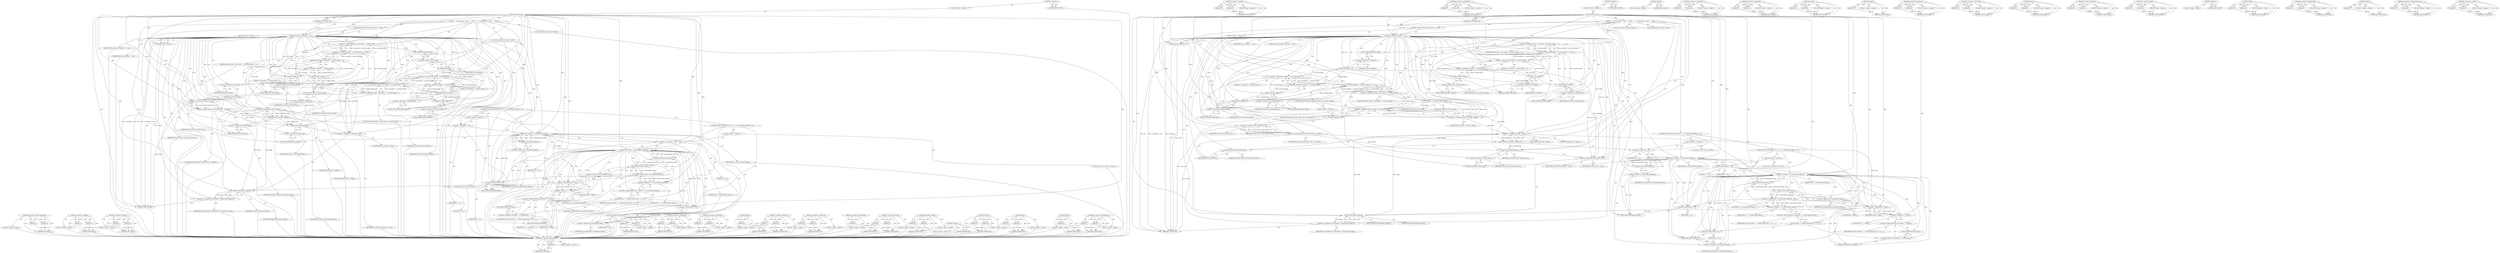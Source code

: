 digraph "&lt;operator&gt;.lessThan" {
vulnerable_214 [label=<(METHOD,&lt;operator&gt;.indirectIndexAccess)>];
vulnerable_215 [label=<(PARAM,p1)>];
vulnerable_216 [label=<(PARAM,p2)>];
vulnerable_217 [label=<(BLOCK,&lt;empty&gt;,&lt;empty&gt;)>];
vulnerable_218 [label=<(METHOD_RETURN,ANY)>];
vulnerable_167 [label=<(METHOD,&lt;operator&gt;.addition)>];
vulnerable_168 [label=<(PARAM,p1)>];
vulnerable_169 [label=<(PARAM,p2)>];
vulnerable_170 [label=<(BLOCK,&lt;empty&gt;,&lt;empty&gt;)>];
vulnerable_171 [label=<(METHOD_RETURN,ANY)>];
vulnerable_190 [label=<(METHOD,&lt;operator&gt;.lessThan)>];
vulnerable_191 [label=<(PARAM,p1)>];
vulnerable_192 [label=<(PARAM,p2)>];
vulnerable_193 [label=<(BLOCK,&lt;empty&gt;,&lt;empty&gt;)>];
vulnerable_194 [label=<(METHOD_RETURN,ANY)>];
vulnerable_6 [label=<(METHOD,&lt;global&gt;)<SUB>1</SUB>>];
vulnerable_7 [label=<(BLOCK,&lt;empty&gt;,&lt;empty&gt;)<SUB>1</SUB>>];
vulnerable_8 [label=<(METHOD,resizeLayer)<SUB>1</SUB>>];
vulnerable_9 [label=<(PARAM,const IntSize&amp; size)<SUB>1</SUB>>];
vulnerable_10 [label=<(BLOCK,{
    if (m_layerSize == size)
        return;
...,{
    if (m_layerSize == size)
        return;
...)<SUB>2</SUB>>];
vulnerable_11 [label=<(CONTROL_STRUCTURE,IF,if (m_layerSize == size))<SUB>3</SUB>>];
vulnerable_12 [label=<(&lt;operator&gt;.equals,m_layerSize == size)<SUB>3</SUB>>];
vulnerable_13 [label=<(IDENTIFIER,m_layerSize,m_layerSize == size)<SUB>3</SUB>>];
vulnerable_14 [label=<(IDENTIFIER,size,m_layerSize == size)<SUB>3</SUB>>];
vulnerable_15 [label=<(BLOCK,&lt;empty&gt;,&lt;empty&gt;)<SUB>4</SUB>>];
vulnerable_16 [label=<(RETURN,return;,return;)<SUB>4</SUB>>];
vulnerable_17 [label="<(LOCAL,int width: int)<SUB>6</SUB>>"];
vulnerable_18 [label=<(&lt;operator&gt;.assignment,width = (size.width() + m_tileSize.width() - 1)...)<SUB>6</SUB>>];
vulnerable_19 [label=<(IDENTIFIER,width,width = (size.width() + m_tileSize.width() - 1)...)<SUB>6</SUB>>];
vulnerable_20 [label=<(&lt;operator&gt;.division,(size.width() + m_tileSize.width() - 1) / m_til...)<SUB>6</SUB>>];
vulnerable_21 [label=<(&lt;operator&gt;.subtraction,size.width() + m_tileSize.width() - 1)<SUB>6</SUB>>];
vulnerable_22 [label=<(&lt;operator&gt;.addition,size.width() + m_tileSize.width())<SUB>6</SUB>>];
vulnerable_23 [label=<(width,size.width())<SUB>6</SUB>>];
vulnerable_24 [label=<(&lt;operator&gt;.fieldAccess,size.width)<SUB>6</SUB>>];
vulnerable_25 [label=<(IDENTIFIER,size,size.width())<SUB>6</SUB>>];
vulnerable_26 [label=<(FIELD_IDENTIFIER,width,width)<SUB>6</SUB>>];
vulnerable_27 [label=<(width,m_tileSize.width())<SUB>6</SUB>>];
vulnerable_28 [label=<(&lt;operator&gt;.fieldAccess,m_tileSize.width)<SUB>6</SUB>>];
vulnerable_29 [label=<(IDENTIFIER,m_tileSize,m_tileSize.width())<SUB>6</SUB>>];
vulnerable_30 [label=<(FIELD_IDENTIFIER,width,width)<SUB>6</SUB>>];
vulnerable_31 [label=<(LITERAL,1,size.width() + m_tileSize.width() - 1)<SUB>6</SUB>>];
vulnerable_32 [label=<(width,m_tileSize.width())<SUB>6</SUB>>];
vulnerable_33 [label=<(&lt;operator&gt;.fieldAccess,m_tileSize.width)<SUB>6</SUB>>];
vulnerable_34 [label=<(IDENTIFIER,m_tileSize,m_tileSize.width())<SUB>6</SUB>>];
vulnerable_35 [label=<(FIELD_IDENTIFIER,width,width)<SUB>6</SUB>>];
vulnerable_36 [label="<(LOCAL,int height: int)<SUB>7</SUB>>"];
vulnerable_37 [label=<(&lt;operator&gt;.assignment,height = (size.height() + m_tileSize.height() -...)<SUB>7</SUB>>];
vulnerable_38 [label=<(IDENTIFIER,height,height = (size.height() + m_tileSize.height() -...)<SUB>7</SUB>>];
vulnerable_39 [label=<(&lt;operator&gt;.division,(size.height() + m_tileSize.height() - 1) / m_t...)<SUB>7</SUB>>];
vulnerable_40 [label=<(&lt;operator&gt;.subtraction,size.height() + m_tileSize.height() - 1)<SUB>7</SUB>>];
vulnerable_41 [label=<(&lt;operator&gt;.addition,size.height() + m_tileSize.height())<SUB>7</SUB>>];
vulnerable_42 [label=<(height,size.height())<SUB>7</SUB>>];
vulnerable_43 [label=<(&lt;operator&gt;.fieldAccess,size.height)<SUB>7</SUB>>];
vulnerable_44 [label=<(IDENTIFIER,size,size.height())<SUB>7</SUB>>];
vulnerable_45 [label=<(FIELD_IDENTIFIER,height,height)<SUB>7</SUB>>];
vulnerable_46 [label=<(height,m_tileSize.height())<SUB>7</SUB>>];
vulnerable_47 [label=<(&lt;operator&gt;.fieldAccess,m_tileSize.height)<SUB>7</SUB>>];
vulnerable_48 [label=<(IDENTIFIER,m_tileSize,m_tileSize.height())<SUB>7</SUB>>];
vulnerable_49 [label=<(FIELD_IDENTIFIER,height,height)<SUB>7</SUB>>];
vulnerable_50 [label=<(LITERAL,1,size.height() + m_tileSize.height() - 1)<SUB>7</SUB>>];
vulnerable_51 [label=<(height,m_tileSize.height())<SUB>7</SUB>>];
vulnerable_52 [label=<(&lt;operator&gt;.fieldAccess,m_tileSize.height)<SUB>7</SUB>>];
vulnerable_53 [label=<(IDENTIFIER,m_tileSize,m_tileSize.height())<SUB>7</SUB>>];
vulnerable_54 [label=<(FIELD_IDENTIFIER,height,height)<SUB>7</SUB>>];
vulnerable_55 [label=<(&lt;operator&gt;.greaterThan,Vector&lt;OwnPtr&lt;Tile&gt; &gt; newTiles)<SUB>9</SUB>>];
vulnerable_56 [label=<(&lt;operator&gt;.lessThan,Vector&lt;OwnPtr&lt;Tile&gt;)<SUB>9</SUB>>];
vulnerable_57 [label=<(IDENTIFIER,Vector,Vector&lt;OwnPtr&lt;Tile&gt;)<SUB>9</SUB>>];
vulnerable_58 [label=<(IDENTIFIER,OwnPtr&lt;Tile&gt;,Vector&lt;OwnPtr&lt;Tile&gt;)<SUB>9</SUB>>];
vulnerable_59 [label=<(IDENTIFIER,newTiles,Vector&lt;OwnPtr&lt;Tile&gt; &gt; newTiles)<SUB>9</SUB>>];
vulnerable_60 [label=<(resize,newTiles.resize(width * height))<SUB>10</SUB>>];
vulnerable_61 [label=<(&lt;operator&gt;.fieldAccess,newTiles.resize)<SUB>10</SUB>>];
vulnerable_62 [label=<(IDENTIFIER,newTiles,newTiles.resize(width * height))<SUB>10</SUB>>];
vulnerable_63 [label=<(FIELD_IDENTIFIER,resize,resize)<SUB>10</SUB>>];
vulnerable_64 [label=<(&lt;operator&gt;.multiplication,width * height)<SUB>10</SUB>>];
vulnerable_65 [label=<(IDENTIFIER,width,width * height)<SUB>10</SUB>>];
vulnerable_66 [label=<(IDENTIFIER,height,width * height)<SUB>10</SUB>>];
vulnerable_67 [label=<(CONTROL_STRUCTURE,FOR,for (int j = 0;j &lt; m_layerTileSize.height();++j))<SUB>11</SUB>>];
vulnerable_68 [label=<(BLOCK,&lt;empty&gt;,&lt;empty&gt;)<SUB>11</SUB>>];
vulnerable_69 [label="<(LOCAL,int j: int)<SUB>11</SUB>>"];
vulnerable_70 [label=<(&lt;operator&gt;.assignment,j = 0)<SUB>11</SUB>>];
vulnerable_71 [label=<(IDENTIFIER,j,j = 0)<SUB>11</SUB>>];
vulnerable_72 [label=<(LITERAL,0,j = 0)<SUB>11</SUB>>];
vulnerable_73 [label=<(&lt;operator&gt;.lessThan,j &lt; m_layerTileSize.height())<SUB>11</SUB>>];
vulnerable_74 [label=<(IDENTIFIER,j,j &lt; m_layerTileSize.height())<SUB>11</SUB>>];
vulnerable_75 [label=<(height,m_layerTileSize.height())<SUB>11</SUB>>];
vulnerable_76 [label=<(&lt;operator&gt;.fieldAccess,m_layerTileSize.height)<SUB>11</SUB>>];
vulnerable_77 [label=<(IDENTIFIER,m_layerTileSize,m_layerTileSize.height())<SUB>11</SUB>>];
vulnerable_78 [label=<(FIELD_IDENTIFIER,height,height)<SUB>11</SUB>>];
vulnerable_79 [label=<(&lt;operator&gt;.preIncrement,++j)<SUB>11</SUB>>];
vulnerable_80 [label=<(IDENTIFIER,j,++j)<SUB>11</SUB>>];
vulnerable_81 [label=<(CONTROL_STRUCTURE,FOR,for (int i = 0;i &lt; m_layerTileSize.width();++i))<SUB>12</SUB>>];
vulnerable_82 [label=<(BLOCK,&lt;empty&gt;,&lt;empty&gt;)<SUB>12</SUB>>];
vulnerable_83 [label="<(LOCAL,int i: int)<SUB>12</SUB>>"];
vulnerable_84 [label=<(&lt;operator&gt;.assignment,i = 0)<SUB>12</SUB>>];
vulnerable_85 [label=<(IDENTIFIER,i,i = 0)<SUB>12</SUB>>];
vulnerable_86 [label=<(LITERAL,0,i = 0)<SUB>12</SUB>>];
vulnerable_87 [label=<(&lt;operator&gt;.lessThan,i &lt; m_layerTileSize.width())<SUB>12</SUB>>];
vulnerable_88 [label=<(IDENTIFIER,i,i &lt; m_layerTileSize.width())<SUB>12</SUB>>];
vulnerable_89 [label=<(width,m_layerTileSize.width())<SUB>12</SUB>>];
vulnerable_90 [label=<(&lt;operator&gt;.fieldAccess,m_layerTileSize.width)<SUB>12</SUB>>];
vulnerable_91 [label=<(IDENTIFIER,m_layerTileSize,m_layerTileSize.width())<SUB>12</SUB>>];
vulnerable_92 [label=<(FIELD_IDENTIFIER,width,width)<SUB>12</SUB>>];
vulnerable_93 [label=<(&lt;operator&gt;.preIncrement,++i)<SUB>12</SUB>>];
vulnerable_94 [label=<(IDENTIFIER,i,++i)<SUB>12</SUB>>];
vulnerable_95 [label=<(swap,newTiles[i + j * width].swap(m_tiles[i + j * m_...)<SUB>13</SUB>>];
vulnerable_96 [label=<(&lt;operator&gt;.fieldAccess,newTiles[i + j * width].swap)<SUB>13</SUB>>];
vulnerable_97 [label=<(&lt;operator&gt;.indirectIndexAccess,newTiles[i + j * width])<SUB>13</SUB>>];
vulnerable_98 [label=<(IDENTIFIER,newTiles,newTiles[i + j * width].swap(m_tiles[i + j * m_...)<SUB>13</SUB>>];
vulnerable_99 [label=<(&lt;operator&gt;.addition,i + j * width)<SUB>13</SUB>>];
vulnerable_100 [label=<(IDENTIFIER,i,i + j * width)<SUB>13</SUB>>];
vulnerable_101 [label=<(&lt;operator&gt;.multiplication,j * width)<SUB>13</SUB>>];
vulnerable_102 [label=<(IDENTIFIER,j,j * width)<SUB>13</SUB>>];
vulnerable_103 [label=<(IDENTIFIER,width,j * width)<SUB>13</SUB>>];
vulnerable_104 [label=<(FIELD_IDENTIFIER,swap,swap)<SUB>13</SUB>>];
vulnerable_105 [label=<(&lt;operator&gt;.indirectIndexAccess,m_tiles[i + j * m_layerTileSize.width()])<SUB>13</SUB>>];
vulnerable_106 [label=<(IDENTIFIER,m_tiles,newTiles[i + j * width].swap(m_tiles[i + j * m_...)<SUB>13</SUB>>];
vulnerable_107 [label=<(&lt;operator&gt;.addition,i + j * m_layerTileSize.width())<SUB>13</SUB>>];
vulnerable_108 [label=<(IDENTIFIER,i,i + j * m_layerTileSize.width())<SUB>13</SUB>>];
vulnerable_109 [label=<(&lt;operator&gt;.multiplication,j * m_layerTileSize.width())<SUB>13</SUB>>];
vulnerable_110 [label=<(IDENTIFIER,j,j * m_layerTileSize.width())<SUB>13</SUB>>];
vulnerable_111 [label=<(width,m_layerTileSize.width())<SUB>13</SUB>>];
vulnerable_112 [label=<(&lt;operator&gt;.fieldAccess,m_layerTileSize.width)<SUB>13</SUB>>];
vulnerable_113 [label=<(IDENTIFIER,m_layerTileSize,m_layerTileSize.width())<SUB>13</SUB>>];
vulnerable_114 [label=<(FIELD_IDENTIFIER,width,width)<SUB>13</SUB>>];
vulnerable_115 [label=<(swap,m_tiles.swap(newTiles))<SUB>15</SUB>>];
vulnerable_116 [label=<(&lt;operator&gt;.fieldAccess,m_tiles.swap)<SUB>15</SUB>>];
vulnerable_117 [label=<(IDENTIFIER,m_tiles,m_tiles.swap(newTiles))<SUB>15</SUB>>];
vulnerable_118 [label=<(FIELD_IDENTIFIER,swap,swap)<SUB>15</SUB>>];
vulnerable_119 [label=<(IDENTIFIER,newTiles,m_tiles.swap(newTiles))<SUB>15</SUB>>];
vulnerable_120 [label=<(&lt;operator&gt;.assignment,m_layerSize = size)<SUB>16</SUB>>];
vulnerable_121 [label=<(IDENTIFIER,m_layerSize,m_layerSize = size)<SUB>16</SUB>>];
vulnerable_122 [label=<(IDENTIFIER,size,m_layerSize = size)<SUB>16</SUB>>];
vulnerable_123 [label=<(&lt;operator&gt;.assignment,m_layerTileSize = IntSize(width, height))<SUB>17</SUB>>];
vulnerable_124 [label=<(IDENTIFIER,m_layerTileSize,m_layerTileSize = IntSize(width, height))<SUB>17</SUB>>];
vulnerable_125 [label=<(IntSize,IntSize(width, height))<SUB>17</SUB>>];
vulnerable_126 [label=<(IDENTIFIER,width,IntSize(width, height))<SUB>17</SUB>>];
vulnerable_127 [label=<(IDENTIFIER,height,IntSize(width, height))<SUB>17</SUB>>];
vulnerable_128 [label=<(METHOD_RETURN,void)<SUB>1</SUB>>];
vulnerable_130 [label=<(METHOD_RETURN,ANY)<SUB>1</SUB>>];
vulnerable_195 [label=<(METHOD,resize)>];
vulnerable_196 [label=<(PARAM,p1)>];
vulnerable_197 [label=<(PARAM,p2)>];
vulnerable_198 [label=<(BLOCK,&lt;empty&gt;,&lt;empty&gt;)>];
vulnerable_199 [label=<(METHOD_RETURN,ANY)>];
vulnerable_152 [label=<(METHOD,&lt;operator&gt;.assignment)>];
vulnerable_153 [label=<(PARAM,p1)>];
vulnerable_154 [label=<(PARAM,p2)>];
vulnerable_155 [label=<(BLOCK,&lt;empty&gt;,&lt;empty&gt;)>];
vulnerable_156 [label=<(METHOD_RETURN,ANY)>];
vulnerable_185 [label=<(METHOD,&lt;operator&gt;.greaterThan)>];
vulnerable_186 [label=<(PARAM,p1)>];
vulnerable_187 [label=<(PARAM,p2)>];
vulnerable_188 [label=<(BLOCK,&lt;empty&gt;,&lt;empty&gt;)>];
vulnerable_189 [label=<(METHOD_RETURN,ANY)>];
vulnerable_181 [label=<(METHOD,height)>];
vulnerable_182 [label=<(PARAM,p1)>];
vulnerable_183 [label=<(BLOCK,&lt;empty&gt;,&lt;empty&gt;)>];
vulnerable_184 [label=<(METHOD_RETURN,ANY)>];
vulnerable_176 [label=<(METHOD,&lt;operator&gt;.fieldAccess)>];
vulnerable_177 [label=<(PARAM,p1)>];
vulnerable_178 [label=<(PARAM,p2)>];
vulnerable_179 [label=<(BLOCK,&lt;empty&gt;,&lt;empty&gt;)>];
vulnerable_180 [label=<(METHOD_RETURN,ANY)>];
vulnerable_162 [label=<(METHOD,&lt;operator&gt;.subtraction)>];
vulnerable_163 [label=<(PARAM,p1)>];
vulnerable_164 [label=<(PARAM,p2)>];
vulnerable_165 [label=<(BLOCK,&lt;empty&gt;,&lt;empty&gt;)>];
vulnerable_166 [label=<(METHOD_RETURN,ANY)>];
vulnerable_205 [label=<(METHOD,&lt;operator&gt;.preIncrement)>];
vulnerable_206 [label=<(PARAM,p1)>];
vulnerable_207 [label=<(BLOCK,&lt;empty&gt;,&lt;empty&gt;)>];
vulnerable_208 [label=<(METHOD_RETURN,ANY)>];
vulnerable_157 [label=<(METHOD,&lt;operator&gt;.division)>];
vulnerable_158 [label=<(PARAM,p1)>];
vulnerable_159 [label=<(PARAM,p2)>];
vulnerable_160 [label=<(BLOCK,&lt;empty&gt;,&lt;empty&gt;)>];
vulnerable_161 [label=<(METHOD_RETURN,ANY)>];
vulnerable_147 [label=<(METHOD,&lt;operator&gt;.equals)>];
vulnerable_148 [label=<(PARAM,p1)>];
vulnerable_149 [label=<(PARAM,p2)>];
vulnerable_150 [label=<(BLOCK,&lt;empty&gt;,&lt;empty&gt;)>];
vulnerable_151 [label=<(METHOD_RETURN,ANY)>];
vulnerable_141 [label=<(METHOD,&lt;global&gt;)<SUB>1</SUB>>];
vulnerable_142 [label=<(BLOCK,&lt;empty&gt;,&lt;empty&gt;)>];
vulnerable_143 [label=<(METHOD_RETURN,ANY)>];
vulnerable_219 [label=<(METHOD,IntSize)>];
vulnerable_220 [label=<(PARAM,p1)>];
vulnerable_221 [label=<(PARAM,p2)>];
vulnerable_222 [label=<(BLOCK,&lt;empty&gt;,&lt;empty&gt;)>];
vulnerable_223 [label=<(METHOD_RETURN,ANY)>];
vulnerable_209 [label=<(METHOD,swap)>];
vulnerable_210 [label=<(PARAM,p1)>];
vulnerable_211 [label=<(PARAM,p2)>];
vulnerable_212 [label=<(BLOCK,&lt;empty&gt;,&lt;empty&gt;)>];
vulnerable_213 [label=<(METHOD_RETURN,ANY)>];
vulnerable_172 [label=<(METHOD,width)>];
vulnerable_173 [label=<(PARAM,p1)>];
vulnerable_174 [label=<(BLOCK,&lt;empty&gt;,&lt;empty&gt;)>];
vulnerable_175 [label=<(METHOD_RETURN,ANY)>];
vulnerable_200 [label=<(METHOD,&lt;operator&gt;.multiplication)>];
vulnerable_201 [label=<(PARAM,p1)>];
vulnerable_202 [label=<(PARAM,p2)>];
vulnerable_203 [label=<(BLOCK,&lt;empty&gt;,&lt;empty&gt;)>];
vulnerable_204 [label=<(METHOD_RETURN,ANY)>];
fixed_223 [label=<(METHOD,&lt;operator&gt;.preIncrement)>];
fixed_224 [label=<(PARAM,p1)>];
fixed_225 [label=<(BLOCK,&lt;empty&gt;,&lt;empty&gt;)>];
fixed_226 [label=<(METHOD_RETURN,ANY)>];
fixed_177 [label=<(METHOD,&lt;operator&gt;.addition)>];
fixed_178 [label=<(PARAM,p1)>];
fixed_179 [label=<(PARAM,p2)>];
fixed_180 [label=<(BLOCK,&lt;empty&gt;,&lt;empty&gt;)>];
fixed_181 [label=<(METHOD_RETURN,ANY)>];
fixed_200 [label=<(METHOD,&lt;operator&gt;.greaterThan)>];
fixed_201 [label=<(PARAM,p1)>];
fixed_202 [label=<(PARAM,p2)>];
fixed_203 [label=<(BLOCK,&lt;empty&gt;,&lt;empty&gt;)>];
fixed_204 [label=<(METHOD_RETURN,ANY)>];
fixed_6 [label=<(METHOD,&lt;global&gt;)<SUB>1</SUB>>];
fixed_7 [label=<(BLOCK,&lt;empty&gt;,&lt;empty&gt;)<SUB>1</SUB>>];
fixed_8 [label=<(METHOD,resizeLayer)<SUB>1</SUB>>];
fixed_9 [label=<(PARAM,const IntSize&amp; size)<SUB>1</SUB>>];
fixed_10 [label=<(BLOCK,{
    if (m_layerSize == size)
        return;
...,{
    if (m_layerSize == size)
        return;
...)<SUB>2</SUB>>];
fixed_11 [label=<(CONTROL_STRUCTURE,IF,if (m_layerSize == size))<SUB>3</SUB>>];
fixed_12 [label=<(&lt;operator&gt;.equals,m_layerSize == size)<SUB>3</SUB>>];
fixed_13 [label=<(IDENTIFIER,m_layerSize,m_layerSize == size)<SUB>3</SUB>>];
fixed_14 [label=<(IDENTIFIER,size,m_layerSize == size)<SUB>3</SUB>>];
fixed_15 [label=<(BLOCK,&lt;empty&gt;,&lt;empty&gt;)<SUB>4</SUB>>];
fixed_16 [label=<(RETURN,return;,return;)<SUB>4</SUB>>];
fixed_17 [label="<(LOCAL,int width: int)<SUB>6</SUB>>"];
fixed_18 [label=<(&lt;operator&gt;.assignment,width = (size.width() + m_tileSize.width() - 1)...)<SUB>6</SUB>>];
fixed_19 [label=<(IDENTIFIER,width,width = (size.width() + m_tileSize.width() - 1)...)<SUB>6</SUB>>];
fixed_20 [label=<(&lt;operator&gt;.division,(size.width() + m_tileSize.width() - 1) / m_til...)<SUB>6</SUB>>];
fixed_21 [label=<(&lt;operator&gt;.subtraction,size.width() + m_tileSize.width() - 1)<SUB>6</SUB>>];
fixed_22 [label=<(&lt;operator&gt;.addition,size.width() + m_tileSize.width())<SUB>6</SUB>>];
fixed_23 [label=<(width,size.width())<SUB>6</SUB>>];
fixed_24 [label=<(&lt;operator&gt;.fieldAccess,size.width)<SUB>6</SUB>>];
fixed_25 [label=<(IDENTIFIER,size,size.width())<SUB>6</SUB>>];
fixed_26 [label=<(FIELD_IDENTIFIER,width,width)<SUB>6</SUB>>];
fixed_27 [label=<(width,m_tileSize.width())<SUB>6</SUB>>];
fixed_28 [label=<(&lt;operator&gt;.fieldAccess,m_tileSize.width)<SUB>6</SUB>>];
fixed_29 [label=<(IDENTIFIER,m_tileSize,m_tileSize.width())<SUB>6</SUB>>];
fixed_30 [label=<(FIELD_IDENTIFIER,width,width)<SUB>6</SUB>>];
fixed_31 [label=<(LITERAL,1,size.width() + m_tileSize.width() - 1)<SUB>6</SUB>>];
fixed_32 [label=<(width,m_tileSize.width())<SUB>6</SUB>>];
fixed_33 [label=<(&lt;operator&gt;.fieldAccess,m_tileSize.width)<SUB>6</SUB>>];
fixed_34 [label=<(IDENTIFIER,m_tileSize,m_tileSize.width())<SUB>6</SUB>>];
fixed_35 [label=<(FIELD_IDENTIFIER,width,width)<SUB>6</SUB>>];
fixed_36 [label="<(LOCAL,int height: int)<SUB>7</SUB>>"];
fixed_37 [label=<(&lt;operator&gt;.assignment,height = (size.height() + m_tileSize.height() -...)<SUB>7</SUB>>];
fixed_38 [label=<(IDENTIFIER,height,height = (size.height() + m_tileSize.height() -...)<SUB>7</SUB>>];
fixed_39 [label=<(&lt;operator&gt;.division,(size.height() + m_tileSize.height() - 1) / m_t...)<SUB>7</SUB>>];
fixed_40 [label=<(&lt;operator&gt;.subtraction,size.height() + m_tileSize.height() - 1)<SUB>7</SUB>>];
fixed_41 [label=<(&lt;operator&gt;.addition,size.height() + m_tileSize.height())<SUB>7</SUB>>];
fixed_42 [label=<(height,size.height())<SUB>7</SUB>>];
fixed_43 [label=<(&lt;operator&gt;.fieldAccess,size.height)<SUB>7</SUB>>];
fixed_44 [label=<(IDENTIFIER,size,size.height())<SUB>7</SUB>>];
fixed_45 [label=<(FIELD_IDENTIFIER,height,height)<SUB>7</SUB>>];
fixed_46 [label=<(height,m_tileSize.height())<SUB>7</SUB>>];
fixed_47 [label=<(&lt;operator&gt;.fieldAccess,m_tileSize.height)<SUB>7</SUB>>];
fixed_48 [label=<(IDENTIFIER,m_tileSize,m_tileSize.height())<SUB>7</SUB>>];
fixed_49 [label=<(FIELD_IDENTIFIER,height,height)<SUB>7</SUB>>];
fixed_50 [label=<(LITERAL,1,size.height() + m_tileSize.height() - 1)<SUB>7</SUB>>];
fixed_51 [label=<(height,m_tileSize.height())<SUB>7</SUB>>];
fixed_52 [label=<(&lt;operator&gt;.fieldAccess,m_tileSize.height)<SUB>7</SUB>>];
fixed_53 [label=<(IDENTIFIER,m_tileSize,m_tileSize.height())<SUB>7</SUB>>];
fixed_54 [label=<(FIELD_IDENTIFIER,height,height)<SUB>7</SUB>>];
fixed_55 [label=<(CONTROL_STRUCTURE,IF,if (height &amp;&amp; (width &gt; INT_MAX / height)))<SUB>9</SUB>>];
fixed_56 [label=<(&lt;operator&gt;.logicalAnd,height &amp;&amp; (width &gt; INT_MAX / height))<SUB>9</SUB>>];
fixed_57 [label=<(IDENTIFIER,height,height &amp;&amp; (width &gt; INT_MAX / height))<SUB>9</SUB>>];
fixed_58 [label=<(&lt;operator&gt;.greaterThan,width &gt; INT_MAX / height)<SUB>9</SUB>>];
fixed_59 [label=<(IDENTIFIER,width,width &gt; INT_MAX / height)<SUB>9</SUB>>];
fixed_60 [label=<(&lt;operator&gt;.division,INT_MAX / height)<SUB>9</SUB>>];
fixed_61 [label=<(IDENTIFIER,INT_MAX,INT_MAX / height)<SUB>9</SUB>>];
fixed_62 [label=<(IDENTIFIER,height,INT_MAX / height)<SUB>9</SUB>>];
fixed_63 [label=<(BLOCK,&lt;empty&gt;,&lt;empty&gt;)<SUB>10</SUB>>];
fixed_64 [label=<(CRASH,CRASH())<SUB>10</SUB>>];
fixed_65 [label=<(&lt;operator&gt;.greaterThan,Vector&lt;OwnPtr&lt;Tile&gt; &gt; newTiles)<SUB>12</SUB>>];
fixed_66 [label=<(&lt;operator&gt;.lessThan,Vector&lt;OwnPtr&lt;Tile&gt;)<SUB>12</SUB>>];
fixed_67 [label=<(IDENTIFIER,Vector,Vector&lt;OwnPtr&lt;Tile&gt;)<SUB>12</SUB>>];
fixed_68 [label=<(IDENTIFIER,OwnPtr&lt;Tile&gt;,Vector&lt;OwnPtr&lt;Tile&gt;)<SUB>12</SUB>>];
fixed_69 [label=<(IDENTIFIER,newTiles,Vector&lt;OwnPtr&lt;Tile&gt; &gt; newTiles)<SUB>12</SUB>>];
fixed_70 [label=<(resize,newTiles.resize(width * height))<SUB>13</SUB>>];
fixed_71 [label=<(&lt;operator&gt;.fieldAccess,newTiles.resize)<SUB>13</SUB>>];
fixed_72 [label=<(IDENTIFIER,newTiles,newTiles.resize(width * height))<SUB>13</SUB>>];
fixed_73 [label=<(FIELD_IDENTIFIER,resize,resize)<SUB>13</SUB>>];
fixed_74 [label=<(&lt;operator&gt;.multiplication,width * height)<SUB>13</SUB>>];
fixed_75 [label=<(IDENTIFIER,width,width * height)<SUB>13</SUB>>];
fixed_76 [label=<(IDENTIFIER,height,width * height)<SUB>13</SUB>>];
fixed_77 [label=<(CONTROL_STRUCTURE,FOR,for (int j = 0;j &lt; m_layerTileSize.height();++j))<SUB>14</SUB>>];
fixed_78 [label=<(BLOCK,&lt;empty&gt;,&lt;empty&gt;)<SUB>14</SUB>>];
fixed_79 [label="<(LOCAL,int j: int)<SUB>14</SUB>>"];
fixed_80 [label=<(&lt;operator&gt;.assignment,j = 0)<SUB>14</SUB>>];
fixed_81 [label=<(IDENTIFIER,j,j = 0)<SUB>14</SUB>>];
fixed_82 [label=<(LITERAL,0,j = 0)<SUB>14</SUB>>];
fixed_83 [label=<(&lt;operator&gt;.lessThan,j &lt; m_layerTileSize.height())<SUB>14</SUB>>];
fixed_84 [label=<(IDENTIFIER,j,j &lt; m_layerTileSize.height())<SUB>14</SUB>>];
fixed_85 [label=<(height,m_layerTileSize.height())<SUB>14</SUB>>];
fixed_86 [label=<(&lt;operator&gt;.fieldAccess,m_layerTileSize.height)<SUB>14</SUB>>];
fixed_87 [label=<(IDENTIFIER,m_layerTileSize,m_layerTileSize.height())<SUB>14</SUB>>];
fixed_88 [label=<(FIELD_IDENTIFIER,height,height)<SUB>14</SUB>>];
fixed_89 [label=<(&lt;operator&gt;.preIncrement,++j)<SUB>14</SUB>>];
fixed_90 [label=<(IDENTIFIER,j,++j)<SUB>14</SUB>>];
fixed_91 [label=<(CONTROL_STRUCTURE,FOR,for (int i = 0;i &lt; m_layerTileSize.width();++i))<SUB>15</SUB>>];
fixed_92 [label=<(BLOCK,&lt;empty&gt;,&lt;empty&gt;)<SUB>15</SUB>>];
fixed_93 [label="<(LOCAL,int i: int)<SUB>15</SUB>>"];
fixed_94 [label=<(&lt;operator&gt;.assignment,i = 0)<SUB>15</SUB>>];
fixed_95 [label=<(IDENTIFIER,i,i = 0)<SUB>15</SUB>>];
fixed_96 [label=<(LITERAL,0,i = 0)<SUB>15</SUB>>];
fixed_97 [label=<(&lt;operator&gt;.lessThan,i &lt; m_layerTileSize.width())<SUB>15</SUB>>];
fixed_98 [label=<(IDENTIFIER,i,i &lt; m_layerTileSize.width())<SUB>15</SUB>>];
fixed_99 [label=<(width,m_layerTileSize.width())<SUB>15</SUB>>];
fixed_100 [label=<(&lt;operator&gt;.fieldAccess,m_layerTileSize.width)<SUB>15</SUB>>];
fixed_101 [label=<(IDENTIFIER,m_layerTileSize,m_layerTileSize.width())<SUB>15</SUB>>];
fixed_102 [label=<(FIELD_IDENTIFIER,width,width)<SUB>15</SUB>>];
fixed_103 [label=<(&lt;operator&gt;.preIncrement,++i)<SUB>15</SUB>>];
fixed_104 [label=<(IDENTIFIER,i,++i)<SUB>15</SUB>>];
fixed_105 [label=<(swap,newTiles[i + j * width].swap(m_tiles[i + j * m_...)<SUB>16</SUB>>];
fixed_106 [label=<(&lt;operator&gt;.fieldAccess,newTiles[i + j * width].swap)<SUB>16</SUB>>];
fixed_107 [label=<(&lt;operator&gt;.indirectIndexAccess,newTiles[i + j * width])<SUB>16</SUB>>];
fixed_108 [label=<(IDENTIFIER,newTiles,newTiles[i + j * width].swap(m_tiles[i + j * m_...)<SUB>16</SUB>>];
fixed_109 [label=<(&lt;operator&gt;.addition,i + j * width)<SUB>16</SUB>>];
fixed_110 [label=<(IDENTIFIER,i,i + j * width)<SUB>16</SUB>>];
fixed_111 [label=<(&lt;operator&gt;.multiplication,j * width)<SUB>16</SUB>>];
fixed_112 [label=<(IDENTIFIER,j,j * width)<SUB>16</SUB>>];
fixed_113 [label=<(IDENTIFIER,width,j * width)<SUB>16</SUB>>];
fixed_114 [label=<(FIELD_IDENTIFIER,swap,swap)<SUB>16</SUB>>];
fixed_115 [label=<(&lt;operator&gt;.indirectIndexAccess,m_tiles[i + j * m_layerTileSize.width()])<SUB>16</SUB>>];
fixed_116 [label=<(IDENTIFIER,m_tiles,newTiles[i + j * width].swap(m_tiles[i + j * m_...)<SUB>16</SUB>>];
fixed_117 [label=<(&lt;operator&gt;.addition,i + j * m_layerTileSize.width())<SUB>16</SUB>>];
fixed_118 [label=<(IDENTIFIER,i,i + j * m_layerTileSize.width())<SUB>16</SUB>>];
fixed_119 [label=<(&lt;operator&gt;.multiplication,j * m_layerTileSize.width())<SUB>16</SUB>>];
fixed_120 [label=<(IDENTIFIER,j,j * m_layerTileSize.width())<SUB>16</SUB>>];
fixed_121 [label=<(width,m_layerTileSize.width())<SUB>16</SUB>>];
fixed_122 [label=<(&lt;operator&gt;.fieldAccess,m_layerTileSize.width)<SUB>16</SUB>>];
fixed_123 [label=<(IDENTIFIER,m_layerTileSize,m_layerTileSize.width())<SUB>16</SUB>>];
fixed_124 [label=<(FIELD_IDENTIFIER,width,width)<SUB>16</SUB>>];
fixed_125 [label=<(swap,m_tiles.swap(newTiles))<SUB>18</SUB>>];
fixed_126 [label=<(&lt;operator&gt;.fieldAccess,m_tiles.swap)<SUB>18</SUB>>];
fixed_127 [label=<(IDENTIFIER,m_tiles,m_tiles.swap(newTiles))<SUB>18</SUB>>];
fixed_128 [label=<(FIELD_IDENTIFIER,swap,swap)<SUB>18</SUB>>];
fixed_129 [label=<(IDENTIFIER,newTiles,m_tiles.swap(newTiles))<SUB>18</SUB>>];
fixed_130 [label=<(&lt;operator&gt;.assignment,m_layerSize = size)<SUB>19</SUB>>];
fixed_131 [label=<(IDENTIFIER,m_layerSize,m_layerSize = size)<SUB>19</SUB>>];
fixed_132 [label=<(IDENTIFIER,size,m_layerSize = size)<SUB>19</SUB>>];
fixed_133 [label=<(&lt;operator&gt;.assignment,m_layerTileSize = IntSize(width, height))<SUB>20</SUB>>];
fixed_134 [label=<(IDENTIFIER,m_layerTileSize,m_layerTileSize = IntSize(width, height))<SUB>20</SUB>>];
fixed_135 [label=<(IntSize,IntSize(width, height))<SUB>20</SUB>>];
fixed_136 [label=<(IDENTIFIER,width,IntSize(width, height))<SUB>20</SUB>>];
fixed_137 [label=<(IDENTIFIER,height,IntSize(width, height))<SUB>20</SUB>>];
fixed_138 [label=<(METHOD_RETURN,void)<SUB>1</SUB>>];
fixed_140 [label=<(METHOD_RETURN,ANY)<SUB>1</SUB>>];
fixed_205 [label=<(METHOD,CRASH)>];
fixed_206 [label=<(BLOCK,&lt;empty&gt;,&lt;empty&gt;)>];
fixed_207 [label=<(METHOD_RETURN,ANY)>];
fixed_162 [label=<(METHOD,&lt;operator&gt;.assignment)>];
fixed_163 [label=<(PARAM,p1)>];
fixed_164 [label=<(PARAM,p2)>];
fixed_165 [label=<(BLOCK,&lt;empty&gt;,&lt;empty&gt;)>];
fixed_166 [label=<(METHOD_RETURN,ANY)>];
fixed_195 [label=<(METHOD,&lt;operator&gt;.logicalAnd)>];
fixed_196 [label=<(PARAM,p1)>];
fixed_197 [label=<(PARAM,p2)>];
fixed_198 [label=<(BLOCK,&lt;empty&gt;,&lt;empty&gt;)>];
fixed_199 [label=<(METHOD_RETURN,ANY)>];
fixed_237 [label=<(METHOD,IntSize)>];
fixed_238 [label=<(PARAM,p1)>];
fixed_239 [label=<(PARAM,p2)>];
fixed_240 [label=<(BLOCK,&lt;empty&gt;,&lt;empty&gt;)>];
fixed_241 [label=<(METHOD_RETURN,ANY)>];
fixed_191 [label=<(METHOD,height)>];
fixed_192 [label=<(PARAM,p1)>];
fixed_193 [label=<(BLOCK,&lt;empty&gt;,&lt;empty&gt;)>];
fixed_194 [label=<(METHOD_RETURN,ANY)>];
fixed_186 [label=<(METHOD,&lt;operator&gt;.fieldAccess)>];
fixed_187 [label=<(PARAM,p1)>];
fixed_188 [label=<(PARAM,p2)>];
fixed_189 [label=<(BLOCK,&lt;empty&gt;,&lt;empty&gt;)>];
fixed_190 [label=<(METHOD_RETURN,ANY)>];
fixed_172 [label=<(METHOD,&lt;operator&gt;.subtraction)>];
fixed_173 [label=<(PARAM,p1)>];
fixed_174 [label=<(PARAM,p2)>];
fixed_175 [label=<(BLOCK,&lt;empty&gt;,&lt;empty&gt;)>];
fixed_176 [label=<(METHOD_RETURN,ANY)>];
fixed_213 [label=<(METHOD,resize)>];
fixed_214 [label=<(PARAM,p1)>];
fixed_215 [label=<(PARAM,p2)>];
fixed_216 [label=<(BLOCK,&lt;empty&gt;,&lt;empty&gt;)>];
fixed_217 [label=<(METHOD_RETURN,ANY)>];
fixed_167 [label=<(METHOD,&lt;operator&gt;.division)>];
fixed_168 [label=<(PARAM,p1)>];
fixed_169 [label=<(PARAM,p2)>];
fixed_170 [label=<(BLOCK,&lt;empty&gt;,&lt;empty&gt;)>];
fixed_171 [label=<(METHOD_RETURN,ANY)>];
fixed_157 [label=<(METHOD,&lt;operator&gt;.equals)>];
fixed_158 [label=<(PARAM,p1)>];
fixed_159 [label=<(PARAM,p2)>];
fixed_160 [label=<(BLOCK,&lt;empty&gt;,&lt;empty&gt;)>];
fixed_161 [label=<(METHOD_RETURN,ANY)>];
fixed_151 [label=<(METHOD,&lt;global&gt;)<SUB>1</SUB>>];
fixed_152 [label=<(BLOCK,&lt;empty&gt;,&lt;empty&gt;)>];
fixed_153 [label=<(METHOD_RETURN,ANY)>];
fixed_227 [label=<(METHOD,swap)>];
fixed_228 [label=<(PARAM,p1)>];
fixed_229 [label=<(PARAM,p2)>];
fixed_230 [label=<(BLOCK,&lt;empty&gt;,&lt;empty&gt;)>];
fixed_231 [label=<(METHOD_RETURN,ANY)>];
fixed_218 [label=<(METHOD,&lt;operator&gt;.multiplication)>];
fixed_219 [label=<(PARAM,p1)>];
fixed_220 [label=<(PARAM,p2)>];
fixed_221 [label=<(BLOCK,&lt;empty&gt;,&lt;empty&gt;)>];
fixed_222 [label=<(METHOD_RETURN,ANY)>];
fixed_182 [label=<(METHOD,width)>];
fixed_183 [label=<(PARAM,p1)>];
fixed_184 [label=<(BLOCK,&lt;empty&gt;,&lt;empty&gt;)>];
fixed_185 [label=<(METHOD_RETURN,ANY)>];
fixed_232 [label=<(METHOD,&lt;operator&gt;.indirectIndexAccess)>];
fixed_233 [label=<(PARAM,p1)>];
fixed_234 [label=<(PARAM,p2)>];
fixed_235 [label=<(BLOCK,&lt;empty&gt;,&lt;empty&gt;)>];
fixed_236 [label=<(METHOD_RETURN,ANY)>];
fixed_208 [label=<(METHOD,&lt;operator&gt;.lessThan)>];
fixed_209 [label=<(PARAM,p1)>];
fixed_210 [label=<(PARAM,p2)>];
fixed_211 [label=<(BLOCK,&lt;empty&gt;,&lt;empty&gt;)>];
fixed_212 [label=<(METHOD_RETURN,ANY)>];
vulnerable_214 -> vulnerable_215  [key=0, label="AST: "];
vulnerable_214 -> vulnerable_215  [key=1, label="DDG: "];
vulnerable_214 -> vulnerable_217  [key=0, label="AST: "];
vulnerable_214 -> vulnerable_216  [key=0, label="AST: "];
vulnerable_214 -> vulnerable_216  [key=1, label="DDG: "];
vulnerable_214 -> vulnerable_218  [key=0, label="AST: "];
vulnerable_214 -> vulnerable_218  [key=1, label="CFG: "];
vulnerable_215 -> vulnerable_218  [key=0, label="DDG: p1"];
vulnerable_216 -> vulnerable_218  [key=0, label="DDG: p2"];
vulnerable_217 -> fixed_223  [key=0];
vulnerable_218 -> fixed_223  [key=0];
vulnerable_167 -> vulnerable_168  [key=0, label="AST: "];
vulnerable_167 -> vulnerable_168  [key=1, label="DDG: "];
vulnerable_167 -> vulnerable_170  [key=0, label="AST: "];
vulnerable_167 -> vulnerable_169  [key=0, label="AST: "];
vulnerable_167 -> vulnerable_169  [key=1, label="DDG: "];
vulnerable_167 -> vulnerable_171  [key=0, label="AST: "];
vulnerable_167 -> vulnerable_171  [key=1, label="CFG: "];
vulnerable_168 -> vulnerable_171  [key=0, label="DDG: p1"];
vulnerable_169 -> vulnerable_171  [key=0, label="DDG: p2"];
vulnerable_170 -> fixed_223  [key=0];
vulnerable_171 -> fixed_223  [key=0];
vulnerable_190 -> vulnerable_191  [key=0, label="AST: "];
vulnerable_190 -> vulnerable_191  [key=1, label="DDG: "];
vulnerable_190 -> vulnerable_193  [key=0, label="AST: "];
vulnerable_190 -> vulnerable_192  [key=0, label="AST: "];
vulnerable_190 -> vulnerable_192  [key=1, label="DDG: "];
vulnerable_190 -> vulnerable_194  [key=0, label="AST: "];
vulnerable_190 -> vulnerable_194  [key=1, label="CFG: "];
vulnerable_191 -> vulnerable_194  [key=0, label="DDG: p1"];
vulnerable_192 -> vulnerable_194  [key=0, label="DDG: p2"];
vulnerable_193 -> fixed_223  [key=0];
vulnerable_194 -> fixed_223  [key=0];
vulnerable_6 -> vulnerable_7  [key=0, label="AST: "];
vulnerable_6 -> vulnerable_130  [key=0, label="AST: "];
vulnerable_6 -> vulnerable_130  [key=1, label="CFG: "];
vulnerable_7 -> vulnerable_8  [key=0, label="AST: "];
vulnerable_8 -> vulnerable_9  [key=0, label="AST: "];
vulnerable_8 -> vulnerable_9  [key=1, label="DDG: "];
vulnerable_8 -> vulnerable_10  [key=0, label="AST: "];
vulnerable_8 -> vulnerable_128  [key=0, label="AST: "];
vulnerable_8 -> vulnerable_12  [key=0, label="CFG: "];
vulnerable_8 -> vulnerable_12  [key=1, label="DDG: "];
vulnerable_8 -> vulnerable_120  [key=0, label="DDG: "];
vulnerable_8 -> vulnerable_55  [key=0, label="DDG: "];
vulnerable_8 -> vulnerable_115  [key=0, label="DDG: "];
vulnerable_8 -> vulnerable_16  [key=0, label="DDG: "];
vulnerable_8 -> vulnerable_56  [key=0, label="DDG: "];
vulnerable_8 -> vulnerable_64  [key=0, label="DDG: "];
vulnerable_8 -> vulnerable_70  [key=0, label="DDG: "];
vulnerable_8 -> vulnerable_73  [key=0, label="DDG: "];
vulnerable_8 -> vulnerable_79  [key=0, label="DDG: "];
vulnerable_8 -> vulnerable_125  [key=0, label="DDG: "];
vulnerable_8 -> vulnerable_21  [key=0, label="DDG: "];
vulnerable_8 -> vulnerable_40  [key=0, label="DDG: "];
vulnerable_8 -> vulnerable_84  [key=0, label="DDG: "];
vulnerable_8 -> vulnerable_87  [key=0, label="DDG: "];
vulnerable_8 -> vulnerable_93  [key=0, label="DDG: "];
vulnerable_8 -> vulnerable_107  [key=0, label="DDG: "];
vulnerable_8 -> vulnerable_99  [key=0, label="DDG: "];
vulnerable_8 -> vulnerable_109  [key=0, label="DDG: "];
vulnerable_8 -> vulnerable_101  [key=0, label="DDG: "];
vulnerable_9 -> vulnerable_12  [key=0, label="DDG: size"];
vulnerable_10 -> vulnerable_11  [key=0, label="AST: "];
vulnerable_10 -> vulnerable_17  [key=0, label="AST: "];
vulnerable_10 -> vulnerable_18  [key=0, label="AST: "];
vulnerable_10 -> vulnerable_36  [key=0, label="AST: "];
vulnerable_10 -> vulnerable_37  [key=0, label="AST: "];
vulnerable_10 -> vulnerable_55  [key=0, label="AST: "];
vulnerable_10 -> vulnerable_60  [key=0, label="AST: "];
vulnerable_10 -> vulnerable_67  [key=0, label="AST: "];
vulnerable_10 -> vulnerable_115  [key=0, label="AST: "];
vulnerable_10 -> vulnerable_120  [key=0, label="AST: "];
vulnerable_10 -> vulnerable_123  [key=0, label="AST: "];
vulnerable_11 -> vulnerable_12  [key=0, label="AST: "];
vulnerable_11 -> vulnerable_15  [key=0, label="AST: "];
vulnerable_12 -> vulnerable_13  [key=0, label="AST: "];
vulnerable_12 -> vulnerable_14  [key=0, label="AST: "];
vulnerable_12 -> vulnerable_16  [key=0, label="CFG: "];
vulnerable_12 -> vulnerable_16  [key=1, label="CDG: "];
vulnerable_12 -> vulnerable_26  [key=0, label="CFG: "];
vulnerable_12 -> vulnerable_26  [key=1, label="CDG: "];
vulnerable_12 -> vulnerable_128  [key=0, label="DDG: m_layerSize"];
vulnerable_12 -> vulnerable_128  [key=1, label="DDG: size"];
vulnerable_12 -> vulnerable_128  [key=2, label="DDG: m_layerSize == size"];
vulnerable_12 -> vulnerable_120  [key=0, label="DDG: size"];
vulnerable_12 -> vulnerable_120  [key=1, label="CDG: "];
vulnerable_12 -> vulnerable_23  [key=0, label="DDG: size"];
vulnerable_12 -> vulnerable_23  [key=1, label="CDG: "];
vulnerable_12 -> vulnerable_42  [key=0, label="DDG: size"];
vulnerable_12 -> vulnerable_42  [key=1, label="CDG: "];
vulnerable_12 -> vulnerable_30  [key=0, label="CDG: "];
vulnerable_12 -> vulnerable_21  [key=0, label="CDG: "];
vulnerable_12 -> vulnerable_115  [key=0, label="CDG: "];
vulnerable_12 -> vulnerable_60  [key=0, label="CDG: "];
vulnerable_12 -> vulnerable_73  [key=0, label="CDG: "];
vulnerable_12 -> vulnerable_64  [key=0, label="CDG: "];
vulnerable_12 -> vulnerable_51  [key=0, label="CDG: "];
vulnerable_12 -> vulnerable_75  [key=0, label="CDG: "];
vulnerable_12 -> vulnerable_52  [key=0, label="CDG: "];
vulnerable_12 -> vulnerable_37  [key=0, label="CDG: "];
vulnerable_12 -> vulnerable_20  [key=0, label="CDG: "];
vulnerable_12 -> vulnerable_56  [key=0, label="CDG: "];
vulnerable_12 -> vulnerable_27  [key=0, label="CDG: "];
vulnerable_12 -> vulnerable_40  [key=0, label="CDG: "];
vulnerable_12 -> vulnerable_76  [key=0, label="CDG: "];
vulnerable_12 -> vulnerable_18  [key=0, label="CDG: "];
vulnerable_12 -> vulnerable_35  [key=0, label="CDG: "];
vulnerable_12 -> vulnerable_54  [key=0, label="CDG: "];
vulnerable_12 -> vulnerable_43  [key=0, label="CDG: "];
vulnerable_12 -> vulnerable_24  [key=0, label="CDG: "];
vulnerable_12 -> vulnerable_33  [key=0, label="CDG: "];
vulnerable_12 -> vulnerable_61  [key=0, label="CDG: "];
vulnerable_12 -> vulnerable_118  [key=0, label="CDG: "];
vulnerable_12 -> vulnerable_70  [key=0, label="CDG: "];
vulnerable_12 -> vulnerable_47  [key=0, label="CDG: "];
vulnerable_12 -> vulnerable_32  [key=0, label="CDG: "];
vulnerable_12 -> vulnerable_49  [key=0, label="CDG: "];
vulnerable_12 -> vulnerable_28  [key=0, label="CDG: "];
vulnerable_12 -> vulnerable_116  [key=0, label="CDG: "];
vulnerable_12 -> vulnerable_46  [key=0, label="CDG: "];
vulnerable_12 -> vulnerable_22  [key=0, label="CDG: "];
vulnerable_12 -> vulnerable_45  [key=0, label="CDG: "];
vulnerable_12 -> vulnerable_123  [key=0, label="CDG: "];
vulnerable_12 -> vulnerable_41  [key=0, label="CDG: "];
vulnerable_12 -> vulnerable_63  [key=0, label="CDG: "];
vulnerable_12 -> vulnerable_55  [key=0, label="CDG: "];
vulnerable_12 -> vulnerable_125  [key=0, label="CDG: "];
vulnerable_12 -> vulnerable_78  [key=0, label="CDG: "];
vulnerable_12 -> vulnerable_39  [key=0, label="CDG: "];
vulnerable_13 -> fixed_223  [key=0];
vulnerable_14 -> fixed_223  [key=0];
vulnerable_15 -> vulnerable_16  [key=0, label="AST: "];
vulnerable_16 -> vulnerable_128  [key=0, label="CFG: "];
vulnerable_16 -> vulnerable_128  [key=1, label="DDG: &lt;RET&gt;"];
vulnerable_17 -> fixed_223  [key=0];
vulnerable_18 -> vulnerable_19  [key=0, label="AST: "];
vulnerable_18 -> vulnerable_20  [key=0, label="AST: "];
vulnerable_18 -> vulnerable_45  [key=0, label="CFG: "];
vulnerable_18 -> vulnerable_64  [key=0, label="DDG: width"];
vulnerable_19 -> fixed_223  [key=0];
vulnerable_20 -> vulnerable_21  [key=0, label="AST: "];
vulnerable_20 -> vulnerable_32  [key=0, label="AST: "];
vulnerable_20 -> vulnerable_18  [key=0, label="CFG: "];
vulnerable_20 -> vulnerable_18  [key=1, label="DDG: size.width() + m_tileSize.width() - 1"];
vulnerable_20 -> vulnerable_18  [key=2, label="DDG: m_tileSize.width()"];
vulnerable_21 -> vulnerable_22  [key=0, label="AST: "];
vulnerable_21 -> vulnerable_31  [key=0, label="AST: "];
vulnerable_21 -> vulnerable_35  [key=0, label="CFG: "];
vulnerable_21 -> vulnerable_20  [key=0, label="DDG: size.width() + m_tileSize.width()"];
vulnerable_21 -> vulnerable_20  [key=1, label="DDG: 1"];
vulnerable_22 -> vulnerable_23  [key=0, label="AST: "];
vulnerable_22 -> vulnerable_27  [key=0, label="AST: "];
vulnerable_22 -> vulnerable_21  [key=0, label="CFG: "];
vulnerable_23 -> vulnerable_24  [key=0, label="AST: "];
vulnerable_23 -> vulnerable_30  [key=0, label="CFG: "];
vulnerable_23 -> vulnerable_120  [key=0, label="DDG: size.width"];
vulnerable_23 -> vulnerable_21  [key=0, label="DDG: size.width"];
vulnerable_23 -> vulnerable_22  [key=0, label="DDG: size.width"];
vulnerable_24 -> vulnerable_25  [key=0, label="AST: "];
vulnerable_24 -> vulnerable_26  [key=0, label="AST: "];
vulnerable_24 -> vulnerable_23  [key=0, label="CFG: "];
vulnerable_25 -> fixed_223  [key=0];
vulnerable_26 -> vulnerable_24  [key=0, label="CFG: "];
vulnerable_27 -> vulnerable_28  [key=0, label="AST: "];
vulnerable_27 -> vulnerable_22  [key=0, label="CFG: "];
vulnerable_27 -> vulnerable_22  [key=1, label="DDG: m_tileSize.width"];
vulnerable_27 -> vulnerable_21  [key=0, label="DDG: m_tileSize.width"];
vulnerable_27 -> vulnerable_32  [key=0, label="DDG: m_tileSize.width"];
vulnerable_28 -> vulnerable_29  [key=0, label="AST: "];
vulnerable_28 -> vulnerable_30  [key=0, label="AST: "];
vulnerable_28 -> vulnerable_27  [key=0, label="CFG: "];
vulnerable_29 -> fixed_223  [key=0];
vulnerable_30 -> vulnerable_28  [key=0, label="CFG: "];
vulnerable_31 -> fixed_223  [key=0];
vulnerable_32 -> vulnerable_33  [key=0, label="AST: "];
vulnerable_32 -> vulnerable_20  [key=0, label="CFG: "];
vulnerable_32 -> vulnerable_20  [key=1, label="DDG: m_tileSize.width"];
vulnerable_33 -> vulnerable_34  [key=0, label="AST: "];
vulnerable_33 -> vulnerable_35  [key=0, label="AST: "];
vulnerable_33 -> vulnerable_32  [key=0, label="CFG: "];
vulnerable_34 -> fixed_223  [key=0];
vulnerable_35 -> vulnerable_33  [key=0, label="CFG: "];
vulnerable_36 -> fixed_223  [key=0];
vulnerable_37 -> vulnerable_38  [key=0, label="AST: "];
vulnerable_37 -> vulnerable_39  [key=0, label="AST: "];
vulnerable_37 -> vulnerable_56  [key=0, label="CFG: "];
vulnerable_37 -> vulnerable_64  [key=0, label="DDG: height"];
vulnerable_38 -> fixed_223  [key=0];
vulnerable_39 -> vulnerable_40  [key=0, label="AST: "];
vulnerable_39 -> vulnerable_51  [key=0, label="AST: "];
vulnerable_39 -> vulnerable_37  [key=0, label="CFG: "];
vulnerable_39 -> vulnerable_37  [key=1, label="DDG: size.height() + m_tileSize.height() - 1"];
vulnerable_39 -> vulnerable_37  [key=2, label="DDG: m_tileSize.height()"];
vulnerable_40 -> vulnerable_41  [key=0, label="AST: "];
vulnerable_40 -> vulnerable_50  [key=0, label="AST: "];
vulnerable_40 -> vulnerable_54  [key=0, label="CFG: "];
vulnerable_40 -> vulnerable_39  [key=0, label="DDG: size.height() + m_tileSize.height()"];
vulnerable_40 -> vulnerable_39  [key=1, label="DDG: 1"];
vulnerable_41 -> vulnerable_42  [key=0, label="AST: "];
vulnerable_41 -> vulnerable_46  [key=0, label="AST: "];
vulnerable_41 -> vulnerable_40  [key=0, label="CFG: "];
vulnerable_42 -> vulnerable_43  [key=0, label="AST: "];
vulnerable_42 -> vulnerable_49  [key=0, label="CFG: "];
vulnerable_42 -> vulnerable_120  [key=0, label="DDG: size.height"];
vulnerable_42 -> vulnerable_40  [key=0, label="DDG: size.height"];
vulnerable_42 -> vulnerable_41  [key=0, label="DDG: size.height"];
vulnerable_43 -> vulnerable_44  [key=0, label="AST: "];
vulnerable_43 -> vulnerable_45  [key=0, label="AST: "];
vulnerable_43 -> vulnerable_42  [key=0, label="CFG: "];
vulnerable_44 -> fixed_223  [key=0];
vulnerable_45 -> vulnerable_43  [key=0, label="CFG: "];
vulnerable_46 -> vulnerable_47  [key=0, label="AST: "];
vulnerable_46 -> vulnerable_41  [key=0, label="CFG: "];
vulnerable_46 -> vulnerable_41  [key=1, label="DDG: m_tileSize.height"];
vulnerable_46 -> vulnerable_40  [key=0, label="DDG: m_tileSize.height"];
vulnerable_46 -> vulnerable_51  [key=0, label="DDG: m_tileSize.height"];
vulnerable_47 -> vulnerable_48  [key=0, label="AST: "];
vulnerable_47 -> vulnerable_49  [key=0, label="AST: "];
vulnerable_47 -> vulnerable_46  [key=0, label="CFG: "];
vulnerable_48 -> fixed_223  [key=0];
vulnerable_49 -> vulnerable_47  [key=0, label="CFG: "];
vulnerable_50 -> fixed_223  [key=0];
vulnerable_51 -> vulnerable_52  [key=0, label="AST: "];
vulnerable_51 -> vulnerable_39  [key=0, label="CFG: "];
vulnerable_51 -> vulnerable_39  [key=1, label="DDG: m_tileSize.height"];
vulnerable_52 -> vulnerable_53  [key=0, label="AST: "];
vulnerable_52 -> vulnerable_54  [key=0, label="AST: "];
vulnerable_52 -> vulnerable_51  [key=0, label="CFG: "];
vulnerable_53 -> fixed_223  [key=0];
vulnerable_54 -> vulnerable_52  [key=0, label="CFG: "];
vulnerable_55 -> vulnerable_56  [key=0, label="AST: "];
vulnerable_55 -> vulnerable_59  [key=0, label="AST: "];
vulnerable_55 -> vulnerable_63  [key=0, label="CFG: "];
vulnerable_55 -> vulnerable_60  [key=0, label="DDG: newTiles"];
vulnerable_55 -> vulnerable_115  [key=0, label="DDG: newTiles"];
vulnerable_56 -> vulnerable_57  [key=0, label="AST: "];
vulnerable_56 -> vulnerable_58  [key=0, label="AST: "];
vulnerable_56 -> vulnerable_55  [key=0, label="CFG: "];
vulnerable_56 -> vulnerable_55  [key=1, label="DDG: Vector"];
vulnerable_56 -> vulnerable_55  [key=2, label="DDG: OwnPtr&lt;Tile&gt;"];
vulnerable_56 -> vulnerable_128  [key=0, label="DDG: Vector"];
vulnerable_57 -> fixed_223  [key=0];
vulnerable_58 -> fixed_223  [key=0];
vulnerable_59 -> fixed_223  [key=0];
vulnerable_60 -> vulnerable_61  [key=0, label="AST: "];
vulnerable_60 -> vulnerable_64  [key=0, label="AST: "];
vulnerable_60 -> vulnerable_70  [key=0, label="CFG: "];
vulnerable_60 -> vulnerable_115  [key=0, label="DDG: newTiles.resize"];
vulnerable_61 -> vulnerable_62  [key=0, label="AST: "];
vulnerable_61 -> vulnerable_63  [key=0, label="AST: "];
vulnerable_61 -> vulnerable_64  [key=0, label="CFG: "];
vulnerable_62 -> fixed_223  [key=0];
vulnerable_63 -> vulnerable_61  [key=0, label="CFG: "];
vulnerable_64 -> vulnerable_65  [key=0, label="AST: "];
vulnerable_64 -> vulnerable_66  [key=0, label="AST: "];
vulnerable_64 -> vulnerable_60  [key=0, label="CFG: "];
vulnerable_64 -> vulnerable_60  [key=1, label="DDG: width"];
vulnerable_64 -> vulnerable_60  [key=2, label="DDG: height"];
vulnerable_64 -> vulnerable_125  [key=0, label="DDG: width"];
vulnerable_64 -> vulnerable_125  [key=1, label="DDG: height"];
vulnerable_64 -> vulnerable_101  [key=0, label="DDG: width"];
vulnerable_65 -> fixed_223  [key=0];
vulnerable_66 -> fixed_223  [key=0];
vulnerable_67 -> vulnerable_68  [key=0, label="AST: "];
vulnerable_67 -> vulnerable_73  [key=0, label="AST: "];
vulnerable_67 -> vulnerable_79  [key=0, label="AST: "];
vulnerable_67 -> vulnerable_81  [key=0, label="AST: "];
vulnerable_68 -> vulnerable_69  [key=0, label="AST: "];
vulnerable_68 -> vulnerable_70  [key=0, label="AST: "];
vulnerable_69 -> fixed_223  [key=0];
vulnerable_70 -> vulnerable_71  [key=0, label="AST: "];
vulnerable_70 -> vulnerable_72  [key=0, label="AST: "];
vulnerable_70 -> vulnerable_78  [key=0, label="CFG: "];
vulnerable_70 -> vulnerable_73  [key=0, label="DDG: j"];
vulnerable_71 -> fixed_223  [key=0];
vulnerable_72 -> fixed_223  [key=0];
vulnerable_73 -> vulnerable_74  [key=0, label="AST: "];
vulnerable_73 -> vulnerable_75  [key=0, label="AST: "];
vulnerable_73 -> vulnerable_75  [key=1, label="CDG: "];
vulnerable_73 -> vulnerable_84  [key=0, label="CFG: "];
vulnerable_73 -> vulnerable_84  [key=1, label="CDG: "];
vulnerable_73 -> vulnerable_118  [key=0, label="CFG: "];
vulnerable_73 -> vulnerable_79  [key=0, label="DDG: j"];
vulnerable_73 -> vulnerable_79  [key=1, label="CDG: "];
vulnerable_73 -> vulnerable_101  [key=0, label="DDG: j"];
vulnerable_73 -> vulnerable_73  [key=0, label="CDG: "];
vulnerable_73 -> vulnerable_92  [key=0, label="CDG: "];
vulnerable_73 -> vulnerable_76  [key=0, label="CDG: "];
vulnerable_73 -> vulnerable_87  [key=0, label="CDG: "];
vulnerable_73 -> vulnerable_90  [key=0, label="CDG: "];
vulnerable_73 -> vulnerable_89  [key=0, label="CDG: "];
vulnerable_73 -> vulnerable_78  [key=0, label="CDG: "];
vulnerable_74 -> fixed_223  [key=0];
vulnerable_75 -> vulnerable_76  [key=0, label="AST: "];
vulnerable_75 -> vulnerable_73  [key=0, label="CFG: "];
vulnerable_75 -> vulnerable_73  [key=1, label="DDG: m_layerTileSize.height"];
vulnerable_76 -> vulnerable_77  [key=0, label="AST: "];
vulnerable_76 -> vulnerable_78  [key=0, label="AST: "];
vulnerable_76 -> vulnerable_75  [key=0, label="CFG: "];
vulnerable_77 -> fixed_223  [key=0];
vulnerable_78 -> vulnerable_76  [key=0, label="CFG: "];
vulnerable_79 -> vulnerable_80  [key=0, label="AST: "];
vulnerable_79 -> vulnerable_78  [key=0, label="CFG: "];
vulnerable_79 -> vulnerable_73  [key=0, label="DDG: j"];
vulnerable_80 -> fixed_223  [key=0];
vulnerable_81 -> vulnerable_82  [key=0, label="AST: "];
vulnerable_81 -> vulnerable_87  [key=0, label="AST: "];
vulnerable_81 -> vulnerable_93  [key=0, label="AST: "];
vulnerable_81 -> vulnerable_95  [key=0, label="AST: "];
vulnerable_82 -> vulnerable_83  [key=0, label="AST: "];
vulnerable_82 -> vulnerable_84  [key=0, label="AST: "];
vulnerable_83 -> fixed_223  [key=0];
vulnerable_84 -> vulnerable_85  [key=0, label="AST: "];
vulnerable_84 -> vulnerable_86  [key=0, label="AST: "];
vulnerable_84 -> vulnerable_92  [key=0, label="CFG: "];
vulnerable_84 -> vulnerable_87  [key=0, label="DDG: i"];
vulnerable_85 -> fixed_223  [key=0];
vulnerable_86 -> fixed_223  [key=0];
vulnerable_87 -> vulnerable_88  [key=0, label="AST: "];
vulnerable_87 -> vulnerable_89  [key=0, label="AST: "];
vulnerable_87 -> vulnerable_89  [key=1, label="CDG: "];
vulnerable_87 -> vulnerable_101  [key=0, label="CFG: "];
vulnerable_87 -> vulnerable_101  [key=1, label="CDG: "];
vulnerable_87 -> vulnerable_79  [key=0, label="CFG: "];
vulnerable_87 -> vulnerable_93  [key=0, label="DDG: i"];
vulnerable_87 -> vulnerable_93  [key=1, label="CDG: "];
vulnerable_87 -> vulnerable_107  [key=0, label="DDG: i"];
vulnerable_87 -> vulnerable_107  [key=1, label="CDG: "];
vulnerable_87 -> vulnerable_99  [key=0, label="DDG: i"];
vulnerable_87 -> vulnerable_99  [key=1, label="CDG: "];
vulnerable_87 -> vulnerable_96  [key=0, label="CDG: "];
vulnerable_87 -> vulnerable_114  [key=0, label="CDG: "];
vulnerable_87 -> vulnerable_104  [key=0, label="CDG: "];
vulnerable_87 -> vulnerable_95  [key=0, label="CDG: "];
vulnerable_87 -> vulnerable_92  [key=0, label="CDG: "];
vulnerable_87 -> vulnerable_87  [key=0, label="CDG: "];
vulnerable_87 -> vulnerable_97  [key=0, label="CDG: "];
vulnerable_87 -> vulnerable_112  [key=0, label="CDG: "];
vulnerable_87 -> vulnerable_90  [key=0, label="CDG: "];
vulnerable_87 -> vulnerable_111  [key=0, label="CDG: "];
vulnerable_87 -> vulnerable_105  [key=0, label="CDG: "];
vulnerable_87 -> vulnerable_109  [key=0, label="CDG: "];
vulnerable_88 -> fixed_223  [key=0];
vulnerable_89 -> vulnerable_90  [key=0, label="AST: "];
vulnerable_89 -> vulnerable_87  [key=0, label="CFG: "];
vulnerable_89 -> vulnerable_87  [key=1, label="DDG: m_layerTileSize.width"];
vulnerable_89 -> vulnerable_111  [key=0, label="DDG: m_layerTileSize.width"];
vulnerable_90 -> vulnerable_91  [key=0, label="AST: "];
vulnerable_90 -> vulnerable_92  [key=0, label="AST: "];
vulnerable_90 -> vulnerable_89  [key=0, label="CFG: "];
vulnerable_91 -> fixed_223  [key=0];
vulnerable_92 -> vulnerable_90  [key=0, label="CFG: "];
vulnerable_93 -> vulnerable_94  [key=0, label="AST: "];
vulnerable_93 -> vulnerable_92  [key=0, label="CFG: "];
vulnerable_93 -> vulnerable_87  [key=0, label="DDG: i"];
vulnerable_94 -> fixed_223  [key=0];
vulnerable_95 -> vulnerable_96  [key=0, label="AST: "];
vulnerable_95 -> vulnerable_105  [key=0, label="AST: "];
vulnerable_95 -> vulnerable_93  [key=0, label="CFG: "];
vulnerable_96 -> vulnerable_97  [key=0, label="AST: "];
vulnerable_96 -> vulnerable_104  [key=0, label="AST: "];
vulnerable_96 -> vulnerable_114  [key=0, label="CFG: "];
vulnerable_97 -> vulnerable_98  [key=0, label="AST: "];
vulnerable_97 -> vulnerable_99  [key=0, label="AST: "];
vulnerable_97 -> vulnerable_104  [key=0, label="CFG: "];
vulnerable_98 -> fixed_223  [key=0];
vulnerable_99 -> vulnerable_100  [key=0, label="AST: "];
vulnerable_99 -> vulnerable_101  [key=0, label="AST: "];
vulnerable_99 -> vulnerable_97  [key=0, label="CFG: "];
vulnerable_100 -> fixed_223  [key=0];
vulnerable_101 -> vulnerable_102  [key=0, label="AST: "];
vulnerable_101 -> vulnerable_103  [key=0, label="AST: "];
vulnerable_101 -> vulnerable_99  [key=0, label="CFG: "];
vulnerable_101 -> vulnerable_99  [key=1, label="DDG: j"];
vulnerable_101 -> vulnerable_99  [key=2, label="DDG: width"];
vulnerable_101 -> vulnerable_125  [key=0, label="DDG: width"];
vulnerable_101 -> vulnerable_109  [key=0, label="DDG: j"];
vulnerable_102 -> fixed_223  [key=0];
vulnerable_103 -> fixed_223  [key=0];
vulnerable_104 -> vulnerable_96  [key=0, label="CFG: "];
vulnerable_105 -> vulnerable_106  [key=0, label="AST: "];
vulnerable_105 -> vulnerable_107  [key=0, label="AST: "];
vulnerable_105 -> vulnerable_95  [key=0, label="CFG: "];
vulnerable_106 -> fixed_223  [key=0];
vulnerable_107 -> vulnerable_108  [key=0, label="AST: "];
vulnerable_107 -> vulnerable_109  [key=0, label="AST: "];
vulnerable_107 -> vulnerable_105  [key=0, label="CFG: "];
vulnerable_108 -> fixed_223  [key=0];
vulnerable_109 -> vulnerable_110  [key=0, label="AST: "];
vulnerable_109 -> vulnerable_111  [key=0, label="AST: "];
vulnerable_109 -> vulnerable_107  [key=0, label="CFG: "];
vulnerable_109 -> vulnerable_107  [key=1, label="DDG: j"];
vulnerable_109 -> vulnerable_107  [key=2, label="DDG: m_layerTileSize.width()"];
vulnerable_109 -> vulnerable_79  [key=0, label="DDG: j"];
vulnerable_109 -> vulnerable_101  [key=0, label="DDG: j"];
vulnerable_110 -> fixed_223  [key=0];
vulnerable_111 -> vulnerable_112  [key=0, label="AST: "];
vulnerable_111 -> vulnerable_109  [key=0, label="CFG: "];
vulnerable_111 -> vulnerable_109  [key=1, label="DDG: m_layerTileSize.width"];
vulnerable_111 -> vulnerable_89  [key=0, label="DDG: m_layerTileSize.width"];
vulnerable_112 -> vulnerable_113  [key=0, label="AST: "];
vulnerable_112 -> vulnerable_114  [key=0, label="AST: "];
vulnerable_112 -> vulnerable_111  [key=0, label="CFG: "];
vulnerable_113 -> fixed_223  [key=0];
vulnerable_114 -> vulnerable_112  [key=0, label="CFG: "];
vulnerable_115 -> vulnerable_116  [key=0, label="AST: "];
vulnerable_115 -> vulnerable_119  [key=0, label="AST: "];
vulnerable_115 -> vulnerable_120  [key=0, label="CFG: "];
vulnerable_116 -> vulnerable_117  [key=0, label="AST: "];
vulnerable_116 -> vulnerable_118  [key=0, label="AST: "];
vulnerable_116 -> vulnerable_115  [key=0, label="CFG: "];
vulnerable_117 -> fixed_223  [key=0];
vulnerable_118 -> vulnerable_116  [key=0, label="CFG: "];
vulnerable_119 -> fixed_223  [key=0];
vulnerable_120 -> vulnerable_121  [key=0, label="AST: "];
vulnerable_120 -> vulnerable_122  [key=0, label="AST: "];
vulnerable_120 -> vulnerable_125  [key=0, label="CFG: "];
vulnerable_121 -> fixed_223  [key=0];
vulnerable_122 -> fixed_223  [key=0];
vulnerable_123 -> vulnerable_124  [key=0, label="AST: "];
vulnerable_123 -> vulnerable_125  [key=0, label="AST: "];
vulnerable_123 -> vulnerable_128  [key=0, label="CFG: "];
vulnerable_124 -> fixed_223  [key=0];
vulnerable_125 -> vulnerable_126  [key=0, label="AST: "];
vulnerable_125 -> vulnerable_127  [key=0, label="AST: "];
vulnerable_125 -> vulnerable_123  [key=0, label="CFG: "];
vulnerable_125 -> vulnerable_123  [key=1, label="DDG: width"];
vulnerable_125 -> vulnerable_123  [key=2, label="DDG: height"];
vulnerable_126 -> fixed_223  [key=0];
vulnerable_127 -> fixed_223  [key=0];
vulnerable_128 -> fixed_223  [key=0];
vulnerable_130 -> fixed_223  [key=0];
vulnerable_195 -> vulnerable_196  [key=0, label="AST: "];
vulnerable_195 -> vulnerable_196  [key=1, label="DDG: "];
vulnerable_195 -> vulnerable_198  [key=0, label="AST: "];
vulnerable_195 -> vulnerable_197  [key=0, label="AST: "];
vulnerable_195 -> vulnerable_197  [key=1, label="DDG: "];
vulnerable_195 -> vulnerable_199  [key=0, label="AST: "];
vulnerable_195 -> vulnerable_199  [key=1, label="CFG: "];
vulnerable_196 -> vulnerable_199  [key=0, label="DDG: p1"];
vulnerable_197 -> vulnerable_199  [key=0, label="DDG: p2"];
vulnerable_198 -> fixed_223  [key=0];
vulnerable_199 -> fixed_223  [key=0];
vulnerable_152 -> vulnerable_153  [key=0, label="AST: "];
vulnerable_152 -> vulnerable_153  [key=1, label="DDG: "];
vulnerable_152 -> vulnerable_155  [key=0, label="AST: "];
vulnerable_152 -> vulnerable_154  [key=0, label="AST: "];
vulnerable_152 -> vulnerable_154  [key=1, label="DDG: "];
vulnerable_152 -> vulnerable_156  [key=0, label="AST: "];
vulnerable_152 -> vulnerable_156  [key=1, label="CFG: "];
vulnerable_153 -> vulnerable_156  [key=0, label="DDG: p1"];
vulnerable_154 -> vulnerable_156  [key=0, label="DDG: p2"];
vulnerable_155 -> fixed_223  [key=0];
vulnerable_156 -> fixed_223  [key=0];
vulnerable_185 -> vulnerable_186  [key=0, label="AST: "];
vulnerable_185 -> vulnerable_186  [key=1, label="DDG: "];
vulnerable_185 -> vulnerable_188  [key=0, label="AST: "];
vulnerable_185 -> vulnerable_187  [key=0, label="AST: "];
vulnerable_185 -> vulnerable_187  [key=1, label="DDG: "];
vulnerable_185 -> vulnerable_189  [key=0, label="AST: "];
vulnerable_185 -> vulnerable_189  [key=1, label="CFG: "];
vulnerable_186 -> vulnerable_189  [key=0, label="DDG: p1"];
vulnerable_187 -> vulnerable_189  [key=0, label="DDG: p2"];
vulnerable_188 -> fixed_223  [key=0];
vulnerable_189 -> fixed_223  [key=0];
vulnerable_181 -> vulnerable_182  [key=0, label="AST: "];
vulnerable_181 -> vulnerable_182  [key=1, label="DDG: "];
vulnerable_181 -> vulnerable_183  [key=0, label="AST: "];
vulnerable_181 -> vulnerable_184  [key=0, label="AST: "];
vulnerable_181 -> vulnerable_184  [key=1, label="CFG: "];
vulnerable_182 -> vulnerable_184  [key=0, label="DDG: p1"];
vulnerable_183 -> fixed_223  [key=0];
vulnerable_184 -> fixed_223  [key=0];
vulnerable_176 -> vulnerable_177  [key=0, label="AST: "];
vulnerable_176 -> vulnerable_177  [key=1, label="DDG: "];
vulnerable_176 -> vulnerable_179  [key=0, label="AST: "];
vulnerable_176 -> vulnerable_178  [key=0, label="AST: "];
vulnerable_176 -> vulnerable_178  [key=1, label="DDG: "];
vulnerable_176 -> vulnerable_180  [key=0, label="AST: "];
vulnerable_176 -> vulnerable_180  [key=1, label="CFG: "];
vulnerable_177 -> vulnerable_180  [key=0, label="DDG: p1"];
vulnerable_178 -> vulnerable_180  [key=0, label="DDG: p2"];
vulnerable_179 -> fixed_223  [key=0];
vulnerable_180 -> fixed_223  [key=0];
vulnerable_162 -> vulnerable_163  [key=0, label="AST: "];
vulnerable_162 -> vulnerable_163  [key=1, label="DDG: "];
vulnerable_162 -> vulnerable_165  [key=0, label="AST: "];
vulnerable_162 -> vulnerable_164  [key=0, label="AST: "];
vulnerable_162 -> vulnerable_164  [key=1, label="DDG: "];
vulnerable_162 -> vulnerable_166  [key=0, label="AST: "];
vulnerable_162 -> vulnerable_166  [key=1, label="CFG: "];
vulnerable_163 -> vulnerable_166  [key=0, label="DDG: p1"];
vulnerable_164 -> vulnerable_166  [key=0, label="DDG: p2"];
vulnerable_165 -> fixed_223  [key=0];
vulnerable_166 -> fixed_223  [key=0];
vulnerable_205 -> vulnerable_206  [key=0, label="AST: "];
vulnerable_205 -> vulnerable_206  [key=1, label="DDG: "];
vulnerable_205 -> vulnerable_207  [key=0, label="AST: "];
vulnerable_205 -> vulnerable_208  [key=0, label="AST: "];
vulnerable_205 -> vulnerable_208  [key=1, label="CFG: "];
vulnerable_206 -> vulnerable_208  [key=0, label="DDG: p1"];
vulnerable_207 -> fixed_223  [key=0];
vulnerable_208 -> fixed_223  [key=0];
vulnerable_157 -> vulnerable_158  [key=0, label="AST: "];
vulnerable_157 -> vulnerable_158  [key=1, label="DDG: "];
vulnerable_157 -> vulnerable_160  [key=0, label="AST: "];
vulnerable_157 -> vulnerable_159  [key=0, label="AST: "];
vulnerable_157 -> vulnerable_159  [key=1, label="DDG: "];
vulnerable_157 -> vulnerable_161  [key=0, label="AST: "];
vulnerable_157 -> vulnerable_161  [key=1, label="CFG: "];
vulnerable_158 -> vulnerable_161  [key=0, label="DDG: p1"];
vulnerable_159 -> vulnerable_161  [key=0, label="DDG: p2"];
vulnerable_160 -> fixed_223  [key=0];
vulnerable_161 -> fixed_223  [key=0];
vulnerable_147 -> vulnerable_148  [key=0, label="AST: "];
vulnerable_147 -> vulnerable_148  [key=1, label="DDG: "];
vulnerable_147 -> vulnerable_150  [key=0, label="AST: "];
vulnerable_147 -> vulnerable_149  [key=0, label="AST: "];
vulnerable_147 -> vulnerable_149  [key=1, label="DDG: "];
vulnerable_147 -> vulnerable_151  [key=0, label="AST: "];
vulnerable_147 -> vulnerable_151  [key=1, label="CFG: "];
vulnerable_148 -> vulnerable_151  [key=0, label="DDG: p1"];
vulnerable_149 -> vulnerable_151  [key=0, label="DDG: p2"];
vulnerable_150 -> fixed_223  [key=0];
vulnerable_151 -> fixed_223  [key=0];
vulnerable_141 -> vulnerable_142  [key=0, label="AST: "];
vulnerable_141 -> vulnerable_143  [key=0, label="AST: "];
vulnerable_141 -> vulnerable_143  [key=1, label="CFG: "];
vulnerable_142 -> fixed_223  [key=0];
vulnerable_143 -> fixed_223  [key=0];
vulnerable_219 -> vulnerable_220  [key=0, label="AST: "];
vulnerable_219 -> vulnerable_220  [key=1, label="DDG: "];
vulnerable_219 -> vulnerable_222  [key=0, label="AST: "];
vulnerable_219 -> vulnerable_221  [key=0, label="AST: "];
vulnerable_219 -> vulnerable_221  [key=1, label="DDG: "];
vulnerable_219 -> vulnerable_223  [key=0, label="AST: "];
vulnerable_219 -> vulnerable_223  [key=1, label="CFG: "];
vulnerable_220 -> vulnerable_223  [key=0, label="DDG: p1"];
vulnerable_221 -> vulnerable_223  [key=0, label="DDG: p2"];
vulnerable_222 -> fixed_223  [key=0];
vulnerable_223 -> fixed_223  [key=0];
vulnerable_209 -> vulnerable_210  [key=0, label="AST: "];
vulnerable_209 -> vulnerable_210  [key=1, label="DDG: "];
vulnerable_209 -> vulnerable_212  [key=0, label="AST: "];
vulnerable_209 -> vulnerable_211  [key=0, label="AST: "];
vulnerable_209 -> vulnerable_211  [key=1, label="DDG: "];
vulnerable_209 -> vulnerable_213  [key=0, label="AST: "];
vulnerable_209 -> vulnerable_213  [key=1, label="CFG: "];
vulnerable_210 -> vulnerable_213  [key=0, label="DDG: p1"];
vulnerable_211 -> vulnerable_213  [key=0, label="DDG: p2"];
vulnerable_212 -> fixed_223  [key=0];
vulnerable_213 -> fixed_223  [key=0];
vulnerable_172 -> vulnerable_173  [key=0, label="AST: "];
vulnerable_172 -> vulnerable_173  [key=1, label="DDG: "];
vulnerable_172 -> vulnerable_174  [key=0, label="AST: "];
vulnerable_172 -> vulnerable_175  [key=0, label="AST: "];
vulnerable_172 -> vulnerable_175  [key=1, label="CFG: "];
vulnerable_173 -> vulnerable_175  [key=0, label="DDG: p1"];
vulnerable_174 -> fixed_223  [key=0];
vulnerable_175 -> fixed_223  [key=0];
vulnerable_200 -> vulnerable_201  [key=0, label="AST: "];
vulnerable_200 -> vulnerable_201  [key=1, label="DDG: "];
vulnerable_200 -> vulnerable_203  [key=0, label="AST: "];
vulnerable_200 -> vulnerable_202  [key=0, label="AST: "];
vulnerable_200 -> vulnerable_202  [key=1, label="DDG: "];
vulnerable_200 -> vulnerable_204  [key=0, label="AST: "];
vulnerable_200 -> vulnerable_204  [key=1, label="CFG: "];
vulnerable_201 -> vulnerable_204  [key=0, label="DDG: p1"];
vulnerable_202 -> vulnerable_204  [key=0, label="DDG: p2"];
vulnerable_203 -> fixed_223  [key=0];
vulnerable_204 -> fixed_223  [key=0];
fixed_223 -> fixed_224  [key=0, label="AST: "];
fixed_223 -> fixed_224  [key=1, label="DDG: "];
fixed_223 -> fixed_225  [key=0, label="AST: "];
fixed_223 -> fixed_226  [key=0, label="AST: "];
fixed_223 -> fixed_226  [key=1, label="CFG: "];
fixed_224 -> fixed_226  [key=0, label="DDG: p1"];
fixed_177 -> fixed_178  [key=0, label="AST: "];
fixed_177 -> fixed_178  [key=1, label="DDG: "];
fixed_177 -> fixed_180  [key=0, label="AST: "];
fixed_177 -> fixed_179  [key=0, label="AST: "];
fixed_177 -> fixed_179  [key=1, label="DDG: "];
fixed_177 -> fixed_181  [key=0, label="AST: "];
fixed_177 -> fixed_181  [key=1, label="CFG: "];
fixed_178 -> fixed_181  [key=0, label="DDG: p1"];
fixed_179 -> fixed_181  [key=0, label="DDG: p2"];
fixed_200 -> fixed_201  [key=0, label="AST: "];
fixed_200 -> fixed_201  [key=1, label="DDG: "];
fixed_200 -> fixed_203  [key=0, label="AST: "];
fixed_200 -> fixed_202  [key=0, label="AST: "];
fixed_200 -> fixed_202  [key=1, label="DDG: "];
fixed_200 -> fixed_204  [key=0, label="AST: "];
fixed_200 -> fixed_204  [key=1, label="CFG: "];
fixed_201 -> fixed_204  [key=0, label="DDG: p1"];
fixed_202 -> fixed_204  [key=0, label="DDG: p2"];
fixed_6 -> fixed_7  [key=0, label="AST: "];
fixed_6 -> fixed_140  [key=0, label="AST: "];
fixed_6 -> fixed_140  [key=1, label="CFG: "];
fixed_7 -> fixed_8  [key=0, label="AST: "];
fixed_8 -> fixed_9  [key=0, label="AST: "];
fixed_8 -> fixed_9  [key=1, label="DDG: "];
fixed_8 -> fixed_10  [key=0, label="AST: "];
fixed_8 -> fixed_138  [key=0, label="AST: "];
fixed_8 -> fixed_12  [key=0, label="CFG: "];
fixed_8 -> fixed_12  [key=1, label="DDG: "];
fixed_8 -> fixed_130  [key=0, label="DDG: "];
fixed_8 -> fixed_65  [key=0, label="DDG: "];
fixed_8 -> fixed_125  [key=0, label="DDG: "];
fixed_8 -> fixed_16  [key=0, label="DDG: "];
fixed_8 -> fixed_56  [key=0, label="DDG: "];
fixed_8 -> fixed_64  [key=0, label="DDG: "];
fixed_8 -> fixed_66  [key=0, label="DDG: "];
fixed_8 -> fixed_74  [key=0, label="DDG: "];
fixed_8 -> fixed_80  [key=0, label="DDG: "];
fixed_8 -> fixed_83  [key=0, label="DDG: "];
fixed_8 -> fixed_89  [key=0, label="DDG: "];
fixed_8 -> fixed_135  [key=0, label="DDG: "];
fixed_8 -> fixed_21  [key=0, label="DDG: "];
fixed_8 -> fixed_40  [key=0, label="DDG: "];
fixed_8 -> fixed_58  [key=0, label="DDG: "];
fixed_8 -> fixed_94  [key=0, label="DDG: "];
fixed_8 -> fixed_97  [key=0, label="DDG: "];
fixed_8 -> fixed_103  [key=0, label="DDG: "];
fixed_8 -> fixed_60  [key=0, label="DDG: "];
fixed_8 -> fixed_117  [key=0, label="DDG: "];
fixed_8 -> fixed_109  [key=0, label="DDG: "];
fixed_8 -> fixed_119  [key=0, label="DDG: "];
fixed_8 -> fixed_111  [key=0, label="DDG: "];
fixed_9 -> fixed_12  [key=0, label="DDG: size"];
fixed_10 -> fixed_11  [key=0, label="AST: "];
fixed_10 -> fixed_17  [key=0, label="AST: "];
fixed_10 -> fixed_18  [key=0, label="AST: "];
fixed_10 -> fixed_36  [key=0, label="AST: "];
fixed_10 -> fixed_37  [key=0, label="AST: "];
fixed_10 -> fixed_55  [key=0, label="AST: "];
fixed_10 -> fixed_65  [key=0, label="AST: "];
fixed_10 -> fixed_70  [key=0, label="AST: "];
fixed_10 -> fixed_77  [key=0, label="AST: "];
fixed_10 -> fixed_125  [key=0, label="AST: "];
fixed_10 -> fixed_130  [key=0, label="AST: "];
fixed_10 -> fixed_133  [key=0, label="AST: "];
fixed_11 -> fixed_12  [key=0, label="AST: "];
fixed_11 -> fixed_15  [key=0, label="AST: "];
fixed_12 -> fixed_13  [key=0, label="AST: "];
fixed_12 -> fixed_14  [key=0, label="AST: "];
fixed_12 -> fixed_16  [key=0, label="CFG: "];
fixed_12 -> fixed_16  [key=1, label="CDG: "];
fixed_12 -> fixed_26  [key=0, label="CFG: "];
fixed_12 -> fixed_26  [key=1, label="CDG: "];
fixed_12 -> fixed_138  [key=0, label="DDG: m_layerSize"];
fixed_12 -> fixed_138  [key=1, label="DDG: size"];
fixed_12 -> fixed_138  [key=2, label="DDG: m_layerSize == size"];
fixed_12 -> fixed_130  [key=0, label="DDG: size"];
fixed_12 -> fixed_130  [key=1, label="CDG: "];
fixed_12 -> fixed_23  [key=0, label="DDG: size"];
fixed_12 -> fixed_23  [key=1, label="CDG: "];
fixed_12 -> fixed_42  [key=0, label="DDG: size"];
fixed_12 -> fixed_42  [key=1, label="CDG: "];
fixed_12 -> fixed_30  [key=0, label="CDG: "];
fixed_12 -> fixed_21  [key=0, label="CDG: "];
fixed_12 -> fixed_73  [key=0, label="CDG: "];
fixed_12 -> fixed_51  [key=0, label="CDG: "];
fixed_12 -> fixed_52  [key=0, label="CDG: "];
fixed_12 -> fixed_37  [key=0, label="CDG: "];
fixed_12 -> fixed_128  [key=0, label="CDG: "];
fixed_12 -> fixed_20  [key=0, label="CDG: "];
fixed_12 -> fixed_85  [key=0, label="CDG: "];
fixed_12 -> fixed_56  [key=0, label="CDG: "];
fixed_12 -> fixed_74  [key=0, label="CDG: "];
fixed_12 -> fixed_27  [key=0, label="CDG: "];
fixed_12 -> fixed_40  [key=0, label="CDG: "];
fixed_12 -> fixed_18  [key=0, label="CDG: "];
fixed_12 -> fixed_35  [key=0, label="CDG: "];
fixed_12 -> fixed_54  [key=0, label="CDG: "];
fixed_12 -> fixed_43  [key=0, label="CDG: "];
fixed_12 -> fixed_24  [key=0, label="CDG: "];
fixed_12 -> fixed_80  [key=0, label="CDG: "];
fixed_12 -> fixed_33  [key=0, label="CDG: "];
fixed_12 -> fixed_88  [key=0, label="CDG: "];
fixed_12 -> fixed_70  [key=0, label="CDG: "];
fixed_12 -> fixed_86  [key=0, label="CDG: "];
fixed_12 -> fixed_47  [key=0, label="CDG: "];
fixed_12 -> fixed_32  [key=0, label="CDG: "];
fixed_12 -> fixed_49  [key=0, label="CDG: "];
fixed_12 -> fixed_28  [key=0, label="CDG: "];
fixed_12 -> fixed_66  [key=0, label="CDG: "];
fixed_12 -> fixed_46  [key=0, label="CDG: "];
fixed_12 -> fixed_22  [key=0, label="CDG: "];
fixed_12 -> fixed_45  [key=0, label="CDG: "];
fixed_12 -> fixed_65  [key=0, label="CDG: "];
fixed_12 -> fixed_126  [key=0, label="CDG: "];
fixed_12 -> fixed_83  [key=0, label="CDG: "];
fixed_12 -> fixed_71  [key=0, label="CDG: "];
fixed_12 -> fixed_135  [key=0, label="CDG: "];
fixed_12 -> fixed_41  [key=0, label="CDG: "];
fixed_12 -> fixed_125  [key=0, label="CDG: "];
fixed_12 -> fixed_39  [key=0, label="CDG: "];
fixed_12 -> fixed_133  [key=0, label="CDG: "];
fixed_12 -> fixed_60  [key=0, label="CDG: "];
fixed_12 -> fixed_58  [key=0, label="CDG: "];
fixed_15 -> fixed_16  [key=0, label="AST: "];
fixed_16 -> fixed_138  [key=0, label="CFG: "];
fixed_16 -> fixed_138  [key=1, label="DDG: &lt;RET&gt;"];
fixed_18 -> fixed_19  [key=0, label="AST: "];
fixed_18 -> fixed_20  [key=0, label="AST: "];
fixed_18 -> fixed_45  [key=0, label="CFG: "];
fixed_18 -> fixed_74  [key=0, label="DDG: width"];
fixed_18 -> fixed_58  [key=0, label="DDG: width"];
fixed_20 -> fixed_21  [key=0, label="AST: "];
fixed_20 -> fixed_32  [key=0, label="AST: "];
fixed_20 -> fixed_18  [key=0, label="CFG: "];
fixed_20 -> fixed_18  [key=1, label="DDG: size.width() + m_tileSize.width() - 1"];
fixed_20 -> fixed_18  [key=2, label="DDG: m_tileSize.width()"];
fixed_21 -> fixed_22  [key=0, label="AST: "];
fixed_21 -> fixed_31  [key=0, label="AST: "];
fixed_21 -> fixed_35  [key=0, label="CFG: "];
fixed_21 -> fixed_20  [key=0, label="DDG: size.width() + m_tileSize.width()"];
fixed_21 -> fixed_20  [key=1, label="DDG: 1"];
fixed_22 -> fixed_23  [key=0, label="AST: "];
fixed_22 -> fixed_27  [key=0, label="AST: "];
fixed_22 -> fixed_21  [key=0, label="CFG: "];
fixed_23 -> fixed_24  [key=0, label="AST: "];
fixed_23 -> fixed_30  [key=0, label="CFG: "];
fixed_23 -> fixed_130  [key=0, label="DDG: size.width"];
fixed_23 -> fixed_21  [key=0, label="DDG: size.width"];
fixed_23 -> fixed_22  [key=0, label="DDG: size.width"];
fixed_24 -> fixed_25  [key=0, label="AST: "];
fixed_24 -> fixed_26  [key=0, label="AST: "];
fixed_24 -> fixed_23  [key=0, label="CFG: "];
fixed_26 -> fixed_24  [key=0, label="CFG: "];
fixed_27 -> fixed_28  [key=0, label="AST: "];
fixed_27 -> fixed_22  [key=0, label="CFG: "];
fixed_27 -> fixed_22  [key=1, label="DDG: m_tileSize.width"];
fixed_27 -> fixed_21  [key=0, label="DDG: m_tileSize.width"];
fixed_27 -> fixed_32  [key=0, label="DDG: m_tileSize.width"];
fixed_28 -> fixed_29  [key=0, label="AST: "];
fixed_28 -> fixed_30  [key=0, label="AST: "];
fixed_28 -> fixed_27  [key=0, label="CFG: "];
fixed_30 -> fixed_28  [key=0, label="CFG: "];
fixed_32 -> fixed_33  [key=0, label="AST: "];
fixed_32 -> fixed_20  [key=0, label="CFG: "];
fixed_32 -> fixed_20  [key=1, label="DDG: m_tileSize.width"];
fixed_33 -> fixed_34  [key=0, label="AST: "];
fixed_33 -> fixed_35  [key=0, label="AST: "];
fixed_33 -> fixed_32  [key=0, label="CFG: "];
fixed_35 -> fixed_33  [key=0, label="CFG: "];
fixed_37 -> fixed_38  [key=0, label="AST: "];
fixed_37 -> fixed_39  [key=0, label="AST: "];
fixed_37 -> fixed_56  [key=0, label="CFG: "];
fixed_37 -> fixed_56  [key=1, label="DDG: height"];
fixed_37 -> fixed_60  [key=0, label="CFG: "];
fixed_37 -> fixed_60  [key=1, label="DDG: height"];
fixed_39 -> fixed_40  [key=0, label="AST: "];
fixed_39 -> fixed_51  [key=0, label="AST: "];
fixed_39 -> fixed_37  [key=0, label="CFG: "];
fixed_39 -> fixed_37  [key=1, label="DDG: size.height() + m_tileSize.height() - 1"];
fixed_39 -> fixed_37  [key=2, label="DDG: m_tileSize.height()"];
fixed_40 -> fixed_41  [key=0, label="AST: "];
fixed_40 -> fixed_50  [key=0, label="AST: "];
fixed_40 -> fixed_54  [key=0, label="CFG: "];
fixed_40 -> fixed_39  [key=0, label="DDG: size.height() + m_tileSize.height()"];
fixed_40 -> fixed_39  [key=1, label="DDG: 1"];
fixed_41 -> fixed_42  [key=0, label="AST: "];
fixed_41 -> fixed_46  [key=0, label="AST: "];
fixed_41 -> fixed_40  [key=0, label="CFG: "];
fixed_42 -> fixed_43  [key=0, label="AST: "];
fixed_42 -> fixed_49  [key=0, label="CFG: "];
fixed_42 -> fixed_130  [key=0, label="DDG: size.height"];
fixed_42 -> fixed_40  [key=0, label="DDG: size.height"];
fixed_42 -> fixed_41  [key=0, label="DDG: size.height"];
fixed_43 -> fixed_44  [key=0, label="AST: "];
fixed_43 -> fixed_45  [key=0, label="AST: "];
fixed_43 -> fixed_42  [key=0, label="CFG: "];
fixed_45 -> fixed_43  [key=0, label="CFG: "];
fixed_46 -> fixed_47  [key=0, label="AST: "];
fixed_46 -> fixed_41  [key=0, label="CFG: "];
fixed_46 -> fixed_41  [key=1, label="DDG: m_tileSize.height"];
fixed_46 -> fixed_40  [key=0, label="DDG: m_tileSize.height"];
fixed_46 -> fixed_51  [key=0, label="DDG: m_tileSize.height"];
fixed_47 -> fixed_48  [key=0, label="AST: "];
fixed_47 -> fixed_49  [key=0, label="AST: "];
fixed_47 -> fixed_46  [key=0, label="CFG: "];
fixed_49 -> fixed_47  [key=0, label="CFG: "];
fixed_51 -> fixed_52  [key=0, label="AST: "];
fixed_51 -> fixed_39  [key=0, label="CFG: "];
fixed_51 -> fixed_39  [key=1, label="DDG: m_tileSize.height"];
fixed_52 -> fixed_53  [key=0, label="AST: "];
fixed_52 -> fixed_54  [key=0, label="AST: "];
fixed_52 -> fixed_51  [key=0, label="CFG: "];
fixed_54 -> fixed_52  [key=0, label="CFG: "];
fixed_55 -> fixed_56  [key=0, label="AST: "];
fixed_55 -> fixed_63  [key=0, label="AST: "];
fixed_56 -> fixed_57  [key=0, label="AST: "];
fixed_56 -> fixed_58  [key=0, label="AST: "];
fixed_56 -> fixed_64  [key=0, label="CFG: "];
fixed_56 -> fixed_64  [key=1, label="CDG: "];
fixed_56 -> fixed_66  [key=0, label="CFG: "];
fixed_56 -> fixed_74  [key=0, label="DDG: height"];
fixed_58 -> fixed_59  [key=0, label="AST: "];
fixed_58 -> fixed_60  [key=0, label="AST: "];
fixed_58 -> fixed_56  [key=0, label="CFG: "];
fixed_58 -> fixed_56  [key=1, label="DDG: width"];
fixed_58 -> fixed_56  [key=2, label="DDG: INT_MAX / height"];
fixed_58 -> fixed_74  [key=0, label="DDG: width"];
fixed_60 -> fixed_61  [key=0, label="AST: "];
fixed_60 -> fixed_62  [key=0, label="AST: "];
fixed_60 -> fixed_58  [key=0, label="CFG: "];
fixed_60 -> fixed_58  [key=1, label="DDG: INT_MAX"];
fixed_60 -> fixed_58  [key=2, label="DDG: height"];
fixed_60 -> fixed_138  [key=0, label="DDG: INT_MAX"];
fixed_60 -> fixed_56  [key=0, label="DDG: height"];
fixed_63 -> fixed_64  [key=0, label="AST: "];
fixed_64 -> fixed_66  [key=0, label="CFG: "];
fixed_65 -> fixed_66  [key=0, label="AST: "];
fixed_65 -> fixed_69  [key=0, label="AST: "];
fixed_65 -> fixed_73  [key=0, label="CFG: "];
fixed_65 -> fixed_70  [key=0, label="DDG: newTiles"];
fixed_65 -> fixed_125  [key=0, label="DDG: newTiles"];
fixed_66 -> fixed_67  [key=0, label="AST: "];
fixed_66 -> fixed_68  [key=0, label="AST: "];
fixed_66 -> fixed_65  [key=0, label="CFG: "];
fixed_66 -> fixed_65  [key=1, label="DDG: Vector"];
fixed_66 -> fixed_65  [key=2, label="DDG: OwnPtr&lt;Tile&gt;"];
fixed_66 -> fixed_138  [key=0, label="DDG: Vector"];
fixed_70 -> fixed_71  [key=0, label="AST: "];
fixed_70 -> fixed_74  [key=0, label="AST: "];
fixed_70 -> fixed_80  [key=0, label="CFG: "];
fixed_70 -> fixed_125  [key=0, label="DDG: newTiles.resize"];
fixed_71 -> fixed_72  [key=0, label="AST: "];
fixed_71 -> fixed_73  [key=0, label="AST: "];
fixed_71 -> fixed_74  [key=0, label="CFG: "];
fixed_73 -> fixed_71  [key=0, label="CFG: "];
fixed_74 -> fixed_75  [key=0, label="AST: "];
fixed_74 -> fixed_76  [key=0, label="AST: "];
fixed_74 -> fixed_70  [key=0, label="CFG: "];
fixed_74 -> fixed_70  [key=1, label="DDG: width"];
fixed_74 -> fixed_70  [key=2, label="DDG: height"];
fixed_74 -> fixed_135  [key=0, label="DDG: width"];
fixed_74 -> fixed_135  [key=1, label="DDG: height"];
fixed_74 -> fixed_111  [key=0, label="DDG: width"];
fixed_77 -> fixed_78  [key=0, label="AST: "];
fixed_77 -> fixed_83  [key=0, label="AST: "];
fixed_77 -> fixed_89  [key=0, label="AST: "];
fixed_77 -> fixed_91  [key=0, label="AST: "];
fixed_78 -> fixed_79  [key=0, label="AST: "];
fixed_78 -> fixed_80  [key=0, label="AST: "];
fixed_80 -> fixed_81  [key=0, label="AST: "];
fixed_80 -> fixed_82  [key=0, label="AST: "];
fixed_80 -> fixed_88  [key=0, label="CFG: "];
fixed_80 -> fixed_83  [key=0, label="DDG: j"];
fixed_83 -> fixed_84  [key=0, label="AST: "];
fixed_83 -> fixed_85  [key=0, label="AST: "];
fixed_83 -> fixed_85  [key=1, label="CDG: "];
fixed_83 -> fixed_94  [key=0, label="CFG: "];
fixed_83 -> fixed_94  [key=1, label="CDG: "];
fixed_83 -> fixed_128  [key=0, label="CFG: "];
fixed_83 -> fixed_89  [key=0, label="DDG: j"];
fixed_83 -> fixed_89  [key=1, label="CDG: "];
fixed_83 -> fixed_111  [key=0, label="DDG: j"];
fixed_83 -> fixed_102  [key=0, label="CDG: "];
fixed_83 -> fixed_97  [key=0, label="CDG: "];
fixed_83 -> fixed_100  [key=0, label="CDG: "];
fixed_83 -> fixed_88  [key=0, label="CDG: "];
fixed_83 -> fixed_86  [key=0, label="CDG: "];
fixed_83 -> fixed_99  [key=0, label="CDG: "];
fixed_83 -> fixed_83  [key=0, label="CDG: "];
fixed_85 -> fixed_86  [key=0, label="AST: "];
fixed_85 -> fixed_83  [key=0, label="CFG: "];
fixed_85 -> fixed_83  [key=1, label="DDG: m_layerTileSize.height"];
fixed_86 -> fixed_87  [key=0, label="AST: "];
fixed_86 -> fixed_88  [key=0, label="AST: "];
fixed_86 -> fixed_85  [key=0, label="CFG: "];
fixed_88 -> fixed_86  [key=0, label="CFG: "];
fixed_89 -> fixed_90  [key=0, label="AST: "];
fixed_89 -> fixed_88  [key=0, label="CFG: "];
fixed_89 -> fixed_83  [key=0, label="DDG: j"];
fixed_91 -> fixed_92  [key=0, label="AST: "];
fixed_91 -> fixed_97  [key=0, label="AST: "];
fixed_91 -> fixed_103  [key=0, label="AST: "];
fixed_91 -> fixed_105  [key=0, label="AST: "];
fixed_92 -> fixed_93  [key=0, label="AST: "];
fixed_92 -> fixed_94  [key=0, label="AST: "];
fixed_94 -> fixed_95  [key=0, label="AST: "];
fixed_94 -> fixed_96  [key=0, label="AST: "];
fixed_94 -> fixed_102  [key=0, label="CFG: "];
fixed_94 -> fixed_97  [key=0, label="DDG: i"];
fixed_97 -> fixed_98  [key=0, label="AST: "];
fixed_97 -> fixed_99  [key=0, label="AST: "];
fixed_97 -> fixed_99  [key=1, label="CDG: "];
fixed_97 -> fixed_111  [key=0, label="CFG: "];
fixed_97 -> fixed_111  [key=1, label="CDG: "];
fixed_97 -> fixed_89  [key=0, label="CFG: "];
fixed_97 -> fixed_103  [key=0, label="DDG: i"];
fixed_97 -> fixed_103  [key=1, label="CDG: "];
fixed_97 -> fixed_117  [key=0, label="DDG: i"];
fixed_97 -> fixed_117  [key=1, label="CDG: "];
fixed_97 -> fixed_109  [key=0, label="DDG: i"];
fixed_97 -> fixed_109  [key=1, label="CDG: "];
fixed_97 -> fixed_107  [key=0, label="CDG: "];
fixed_97 -> fixed_115  [key=0, label="CDG: "];
fixed_97 -> fixed_102  [key=0, label="CDG: "];
fixed_97 -> fixed_114  [key=0, label="CDG: "];
fixed_97 -> fixed_119  [key=0, label="CDG: "];
fixed_97 -> fixed_121  [key=0, label="CDG: "];
fixed_97 -> fixed_97  [key=0, label="CDG: "];
fixed_97 -> fixed_100  [key=0, label="CDG: "];
fixed_97 -> fixed_122  [key=0, label="CDG: "];
fixed_97 -> fixed_106  [key=0, label="CDG: "];
fixed_97 -> fixed_105  [key=0, label="CDG: "];
fixed_97 -> fixed_124  [key=0, label="CDG: "];
fixed_99 -> fixed_100  [key=0, label="AST: "];
fixed_99 -> fixed_97  [key=0, label="CFG: "];
fixed_99 -> fixed_97  [key=1, label="DDG: m_layerTileSize.width"];
fixed_99 -> fixed_121  [key=0, label="DDG: m_layerTileSize.width"];
fixed_100 -> fixed_101  [key=0, label="AST: "];
fixed_100 -> fixed_102  [key=0, label="AST: "];
fixed_100 -> fixed_99  [key=0, label="CFG: "];
fixed_102 -> fixed_100  [key=0, label="CFG: "];
fixed_103 -> fixed_104  [key=0, label="AST: "];
fixed_103 -> fixed_102  [key=0, label="CFG: "];
fixed_103 -> fixed_97  [key=0, label="DDG: i"];
fixed_105 -> fixed_106  [key=0, label="AST: "];
fixed_105 -> fixed_115  [key=0, label="AST: "];
fixed_105 -> fixed_103  [key=0, label="CFG: "];
fixed_106 -> fixed_107  [key=0, label="AST: "];
fixed_106 -> fixed_114  [key=0, label="AST: "];
fixed_106 -> fixed_124  [key=0, label="CFG: "];
fixed_107 -> fixed_108  [key=0, label="AST: "];
fixed_107 -> fixed_109  [key=0, label="AST: "];
fixed_107 -> fixed_114  [key=0, label="CFG: "];
fixed_109 -> fixed_110  [key=0, label="AST: "];
fixed_109 -> fixed_111  [key=0, label="AST: "];
fixed_109 -> fixed_107  [key=0, label="CFG: "];
fixed_111 -> fixed_112  [key=0, label="AST: "];
fixed_111 -> fixed_113  [key=0, label="AST: "];
fixed_111 -> fixed_109  [key=0, label="CFG: "];
fixed_111 -> fixed_109  [key=1, label="DDG: j"];
fixed_111 -> fixed_109  [key=2, label="DDG: width"];
fixed_111 -> fixed_135  [key=0, label="DDG: width"];
fixed_111 -> fixed_119  [key=0, label="DDG: j"];
fixed_114 -> fixed_106  [key=0, label="CFG: "];
fixed_115 -> fixed_116  [key=0, label="AST: "];
fixed_115 -> fixed_117  [key=0, label="AST: "];
fixed_115 -> fixed_105  [key=0, label="CFG: "];
fixed_117 -> fixed_118  [key=0, label="AST: "];
fixed_117 -> fixed_119  [key=0, label="AST: "];
fixed_117 -> fixed_115  [key=0, label="CFG: "];
fixed_119 -> fixed_120  [key=0, label="AST: "];
fixed_119 -> fixed_121  [key=0, label="AST: "];
fixed_119 -> fixed_117  [key=0, label="CFG: "];
fixed_119 -> fixed_117  [key=1, label="DDG: j"];
fixed_119 -> fixed_117  [key=2, label="DDG: m_layerTileSize.width()"];
fixed_119 -> fixed_89  [key=0, label="DDG: j"];
fixed_119 -> fixed_111  [key=0, label="DDG: j"];
fixed_121 -> fixed_122  [key=0, label="AST: "];
fixed_121 -> fixed_119  [key=0, label="CFG: "];
fixed_121 -> fixed_119  [key=1, label="DDG: m_layerTileSize.width"];
fixed_121 -> fixed_99  [key=0, label="DDG: m_layerTileSize.width"];
fixed_122 -> fixed_123  [key=0, label="AST: "];
fixed_122 -> fixed_124  [key=0, label="AST: "];
fixed_122 -> fixed_121  [key=0, label="CFG: "];
fixed_124 -> fixed_122  [key=0, label="CFG: "];
fixed_125 -> fixed_126  [key=0, label="AST: "];
fixed_125 -> fixed_129  [key=0, label="AST: "];
fixed_125 -> fixed_130  [key=0, label="CFG: "];
fixed_126 -> fixed_127  [key=0, label="AST: "];
fixed_126 -> fixed_128  [key=0, label="AST: "];
fixed_126 -> fixed_125  [key=0, label="CFG: "];
fixed_128 -> fixed_126  [key=0, label="CFG: "];
fixed_130 -> fixed_131  [key=0, label="AST: "];
fixed_130 -> fixed_132  [key=0, label="AST: "];
fixed_130 -> fixed_135  [key=0, label="CFG: "];
fixed_133 -> fixed_134  [key=0, label="AST: "];
fixed_133 -> fixed_135  [key=0, label="AST: "];
fixed_133 -> fixed_138  [key=0, label="CFG: "];
fixed_135 -> fixed_136  [key=0, label="AST: "];
fixed_135 -> fixed_137  [key=0, label="AST: "];
fixed_135 -> fixed_133  [key=0, label="CFG: "];
fixed_135 -> fixed_133  [key=1, label="DDG: width"];
fixed_135 -> fixed_133  [key=2, label="DDG: height"];
fixed_205 -> fixed_206  [key=0, label="AST: "];
fixed_205 -> fixed_207  [key=0, label="AST: "];
fixed_205 -> fixed_207  [key=1, label="CFG: "];
fixed_162 -> fixed_163  [key=0, label="AST: "];
fixed_162 -> fixed_163  [key=1, label="DDG: "];
fixed_162 -> fixed_165  [key=0, label="AST: "];
fixed_162 -> fixed_164  [key=0, label="AST: "];
fixed_162 -> fixed_164  [key=1, label="DDG: "];
fixed_162 -> fixed_166  [key=0, label="AST: "];
fixed_162 -> fixed_166  [key=1, label="CFG: "];
fixed_163 -> fixed_166  [key=0, label="DDG: p1"];
fixed_164 -> fixed_166  [key=0, label="DDG: p2"];
fixed_195 -> fixed_196  [key=0, label="AST: "];
fixed_195 -> fixed_196  [key=1, label="DDG: "];
fixed_195 -> fixed_198  [key=0, label="AST: "];
fixed_195 -> fixed_197  [key=0, label="AST: "];
fixed_195 -> fixed_197  [key=1, label="DDG: "];
fixed_195 -> fixed_199  [key=0, label="AST: "];
fixed_195 -> fixed_199  [key=1, label="CFG: "];
fixed_196 -> fixed_199  [key=0, label="DDG: p1"];
fixed_197 -> fixed_199  [key=0, label="DDG: p2"];
fixed_237 -> fixed_238  [key=0, label="AST: "];
fixed_237 -> fixed_238  [key=1, label="DDG: "];
fixed_237 -> fixed_240  [key=0, label="AST: "];
fixed_237 -> fixed_239  [key=0, label="AST: "];
fixed_237 -> fixed_239  [key=1, label="DDG: "];
fixed_237 -> fixed_241  [key=0, label="AST: "];
fixed_237 -> fixed_241  [key=1, label="CFG: "];
fixed_238 -> fixed_241  [key=0, label="DDG: p1"];
fixed_239 -> fixed_241  [key=0, label="DDG: p2"];
fixed_191 -> fixed_192  [key=0, label="AST: "];
fixed_191 -> fixed_192  [key=1, label="DDG: "];
fixed_191 -> fixed_193  [key=0, label="AST: "];
fixed_191 -> fixed_194  [key=0, label="AST: "];
fixed_191 -> fixed_194  [key=1, label="CFG: "];
fixed_192 -> fixed_194  [key=0, label="DDG: p1"];
fixed_186 -> fixed_187  [key=0, label="AST: "];
fixed_186 -> fixed_187  [key=1, label="DDG: "];
fixed_186 -> fixed_189  [key=0, label="AST: "];
fixed_186 -> fixed_188  [key=0, label="AST: "];
fixed_186 -> fixed_188  [key=1, label="DDG: "];
fixed_186 -> fixed_190  [key=0, label="AST: "];
fixed_186 -> fixed_190  [key=1, label="CFG: "];
fixed_187 -> fixed_190  [key=0, label="DDG: p1"];
fixed_188 -> fixed_190  [key=0, label="DDG: p2"];
fixed_172 -> fixed_173  [key=0, label="AST: "];
fixed_172 -> fixed_173  [key=1, label="DDG: "];
fixed_172 -> fixed_175  [key=0, label="AST: "];
fixed_172 -> fixed_174  [key=0, label="AST: "];
fixed_172 -> fixed_174  [key=1, label="DDG: "];
fixed_172 -> fixed_176  [key=0, label="AST: "];
fixed_172 -> fixed_176  [key=1, label="CFG: "];
fixed_173 -> fixed_176  [key=0, label="DDG: p1"];
fixed_174 -> fixed_176  [key=0, label="DDG: p2"];
fixed_213 -> fixed_214  [key=0, label="AST: "];
fixed_213 -> fixed_214  [key=1, label="DDG: "];
fixed_213 -> fixed_216  [key=0, label="AST: "];
fixed_213 -> fixed_215  [key=0, label="AST: "];
fixed_213 -> fixed_215  [key=1, label="DDG: "];
fixed_213 -> fixed_217  [key=0, label="AST: "];
fixed_213 -> fixed_217  [key=1, label="CFG: "];
fixed_214 -> fixed_217  [key=0, label="DDG: p1"];
fixed_215 -> fixed_217  [key=0, label="DDG: p2"];
fixed_167 -> fixed_168  [key=0, label="AST: "];
fixed_167 -> fixed_168  [key=1, label="DDG: "];
fixed_167 -> fixed_170  [key=0, label="AST: "];
fixed_167 -> fixed_169  [key=0, label="AST: "];
fixed_167 -> fixed_169  [key=1, label="DDG: "];
fixed_167 -> fixed_171  [key=0, label="AST: "];
fixed_167 -> fixed_171  [key=1, label="CFG: "];
fixed_168 -> fixed_171  [key=0, label="DDG: p1"];
fixed_169 -> fixed_171  [key=0, label="DDG: p2"];
fixed_157 -> fixed_158  [key=0, label="AST: "];
fixed_157 -> fixed_158  [key=1, label="DDG: "];
fixed_157 -> fixed_160  [key=0, label="AST: "];
fixed_157 -> fixed_159  [key=0, label="AST: "];
fixed_157 -> fixed_159  [key=1, label="DDG: "];
fixed_157 -> fixed_161  [key=0, label="AST: "];
fixed_157 -> fixed_161  [key=1, label="CFG: "];
fixed_158 -> fixed_161  [key=0, label="DDG: p1"];
fixed_159 -> fixed_161  [key=0, label="DDG: p2"];
fixed_151 -> fixed_152  [key=0, label="AST: "];
fixed_151 -> fixed_153  [key=0, label="AST: "];
fixed_151 -> fixed_153  [key=1, label="CFG: "];
fixed_227 -> fixed_228  [key=0, label="AST: "];
fixed_227 -> fixed_228  [key=1, label="DDG: "];
fixed_227 -> fixed_230  [key=0, label="AST: "];
fixed_227 -> fixed_229  [key=0, label="AST: "];
fixed_227 -> fixed_229  [key=1, label="DDG: "];
fixed_227 -> fixed_231  [key=0, label="AST: "];
fixed_227 -> fixed_231  [key=1, label="CFG: "];
fixed_228 -> fixed_231  [key=0, label="DDG: p1"];
fixed_229 -> fixed_231  [key=0, label="DDG: p2"];
fixed_218 -> fixed_219  [key=0, label="AST: "];
fixed_218 -> fixed_219  [key=1, label="DDG: "];
fixed_218 -> fixed_221  [key=0, label="AST: "];
fixed_218 -> fixed_220  [key=0, label="AST: "];
fixed_218 -> fixed_220  [key=1, label="DDG: "];
fixed_218 -> fixed_222  [key=0, label="AST: "];
fixed_218 -> fixed_222  [key=1, label="CFG: "];
fixed_219 -> fixed_222  [key=0, label="DDG: p1"];
fixed_220 -> fixed_222  [key=0, label="DDG: p2"];
fixed_182 -> fixed_183  [key=0, label="AST: "];
fixed_182 -> fixed_183  [key=1, label="DDG: "];
fixed_182 -> fixed_184  [key=0, label="AST: "];
fixed_182 -> fixed_185  [key=0, label="AST: "];
fixed_182 -> fixed_185  [key=1, label="CFG: "];
fixed_183 -> fixed_185  [key=0, label="DDG: p1"];
fixed_232 -> fixed_233  [key=0, label="AST: "];
fixed_232 -> fixed_233  [key=1, label="DDG: "];
fixed_232 -> fixed_235  [key=0, label="AST: "];
fixed_232 -> fixed_234  [key=0, label="AST: "];
fixed_232 -> fixed_234  [key=1, label="DDG: "];
fixed_232 -> fixed_236  [key=0, label="AST: "];
fixed_232 -> fixed_236  [key=1, label="CFG: "];
fixed_233 -> fixed_236  [key=0, label="DDG: p1"];
fixed_234 -> fixed_236  [key=0, label="DDG: p2"];
fixed_208 -> fixed_209  [key=0, label="AST: "];
fixed_208 -> fixed_209  [key=1, label="DDG: "];
fixed_208 -> fixed_211  [key=0, label="AST: "];
fixed_208 -> fixed_210  [key=0, label="AST: "];
fixed_208 -> fixed_210  [key=1, label="DDG: "];
fixed_208 -> fixed_212  [key=0, label="AST: "];
fixed_208 -> fixed_212  [key=1, label="CFG: "];
fixed_209 -> fixed_212  [key=0, label="DDG: p1"];
fixed_210 -> fixed_212  [key=0, label="DDG: p2"];
}

